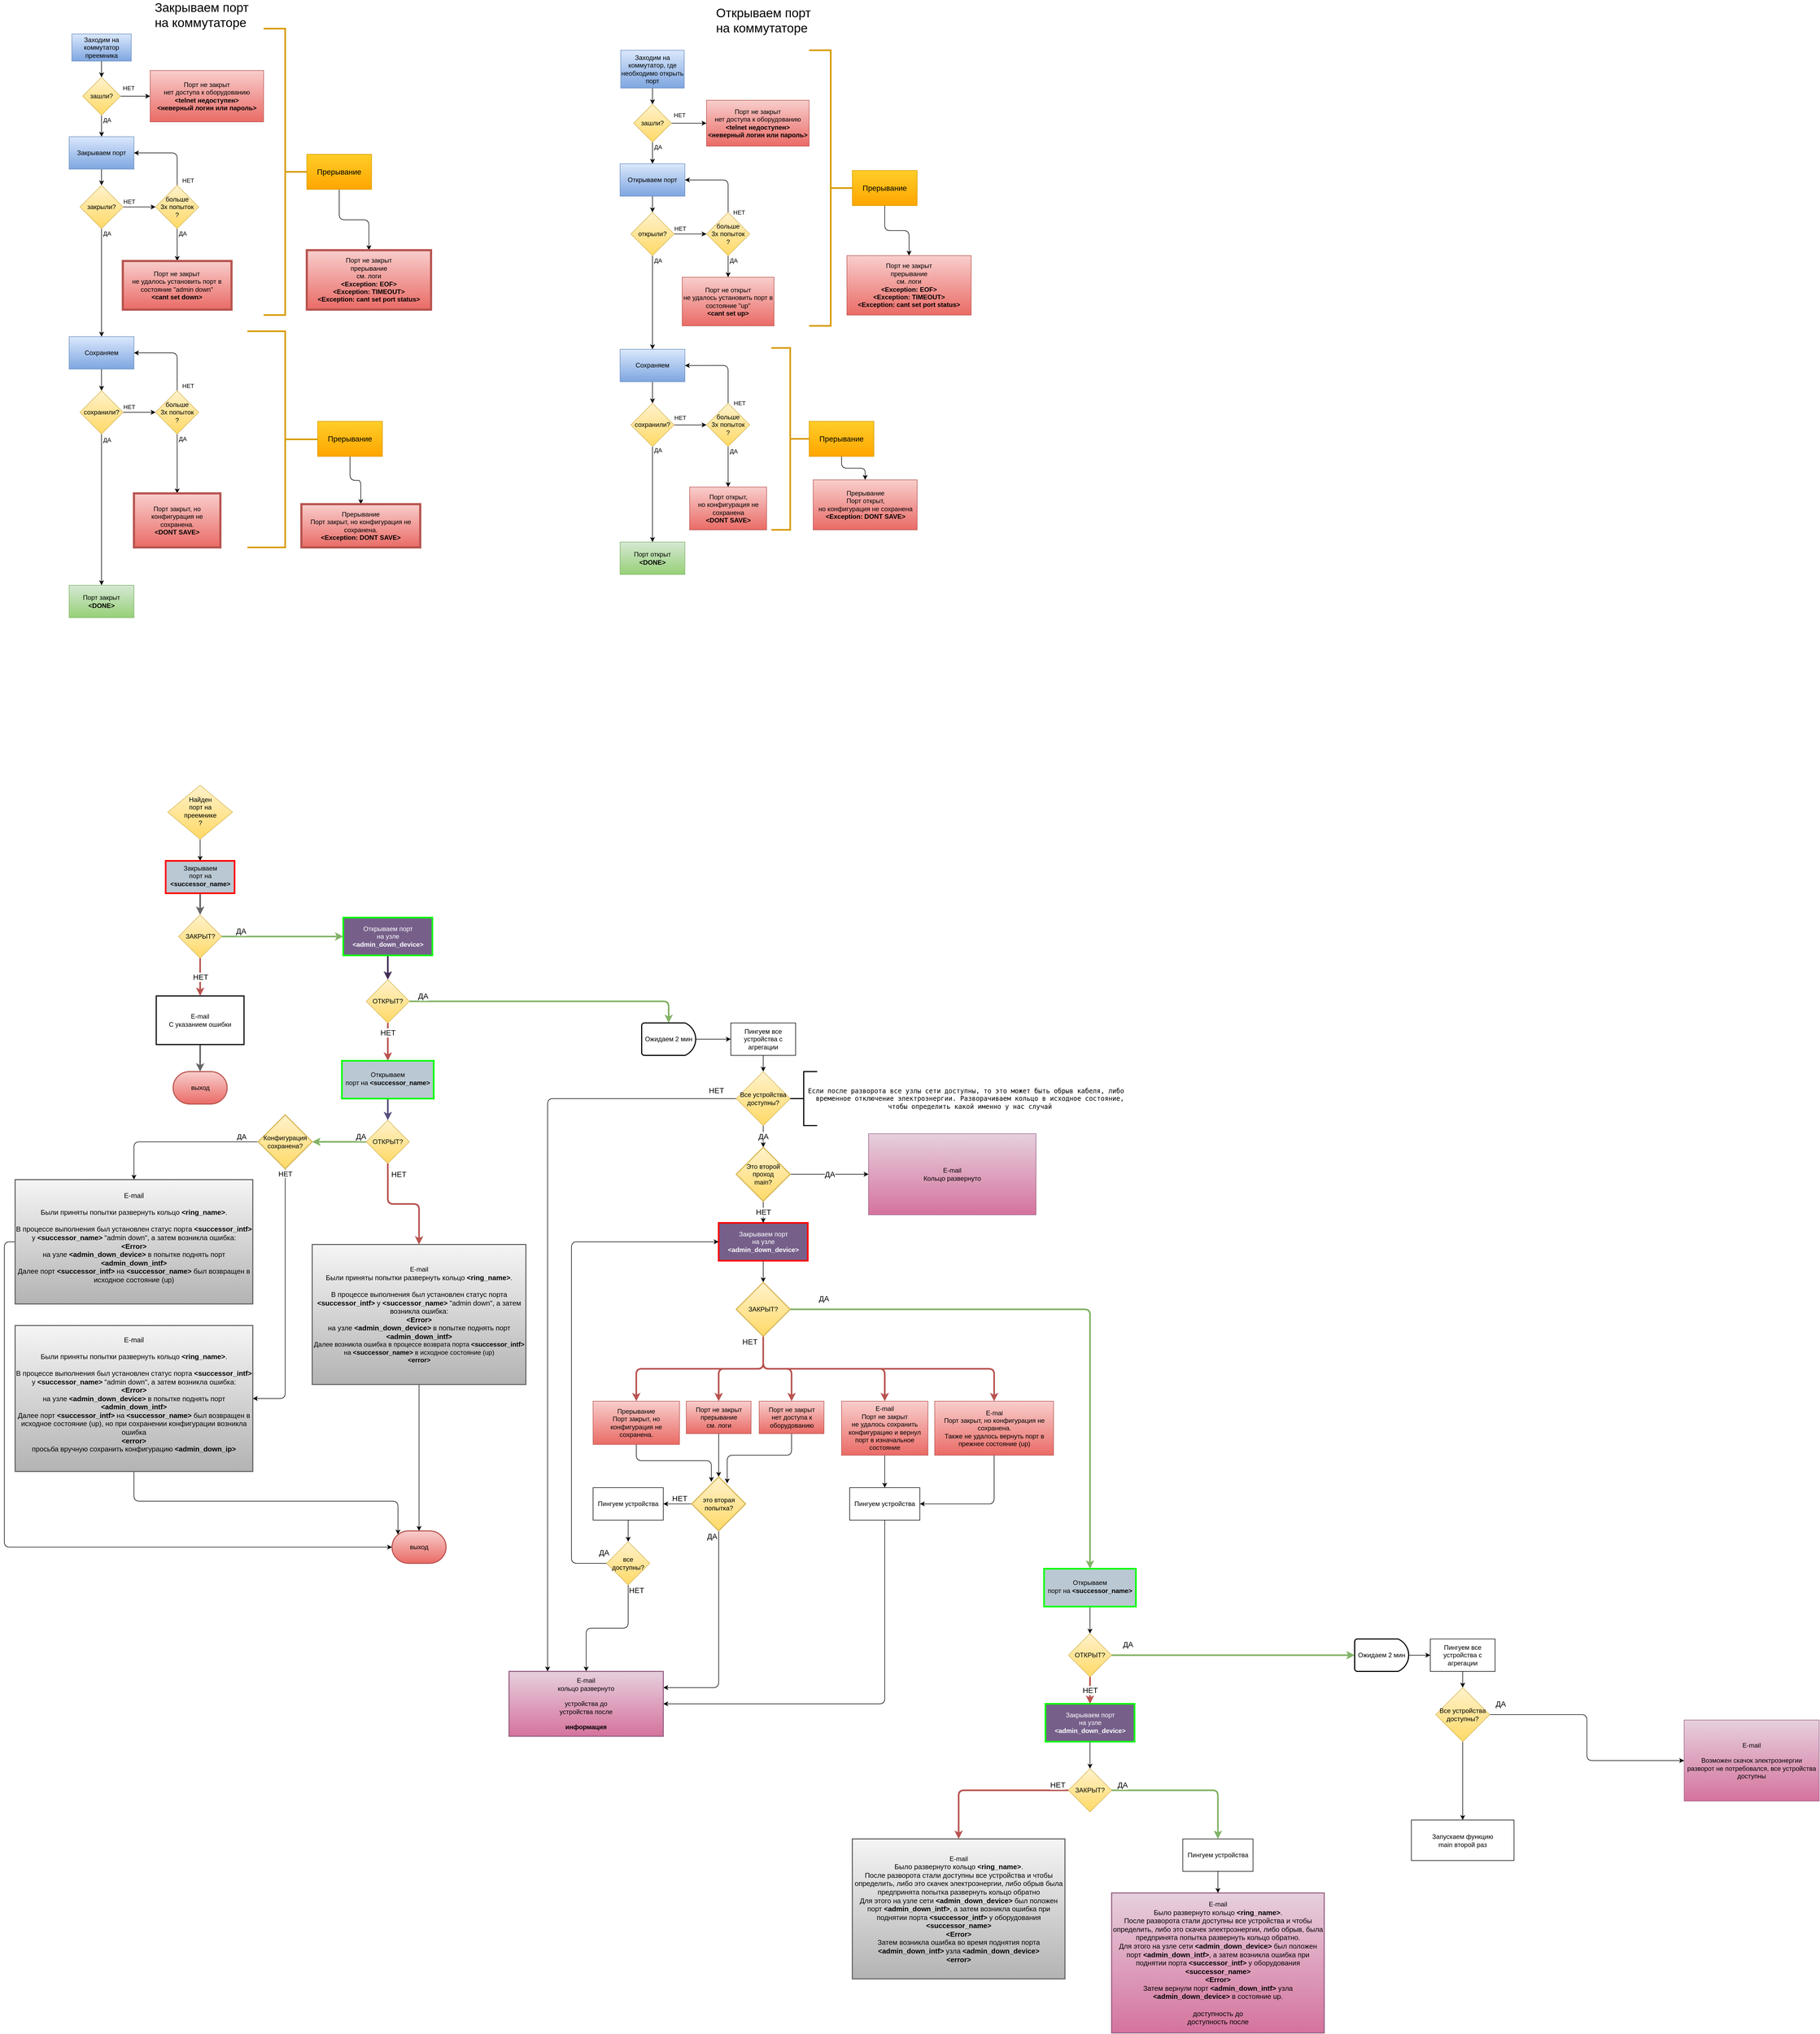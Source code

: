 <mxfile version="13.7.5" type="github">
  <diagram id="C5RBs43oDa-KdzZeNtuy" name="Page-1">
    <mxGraphModel dx="1956" dy="1106" grid="1" gridSize="10" guides="1" tooltips="1" connect="1" arrows="1" fold="1" page="1" pageScale="1" pageWidth="4400" pageHeight="4681" math="0" shadow="0">
      <root>
        <mxCell id="WIyWlLk6GJQsqaUBKTNV-0" />
        <mxCell id="WIyWlLk6GJQsqaUBKTNV-1" parent="WIyWlLk6GJQsqaUBKTNV-0" />
        <mxCell id="69zd2P_aMQ5EqwOzP3Yx-98" value="" style="edgeStyle=orthogonalEdgeStyle;orthogonalLoop=1;jettySize=auto;html=1;" parent="WIyWlLk6GJQsqaUBKTNV-1" source="WIyWlLk6GJQsqaUBKTNV-6" target="69zd2P_aMQ5EqwOzP3Yx-97" edge="1">
          <mxGeometry relative="1" as="geometry" />
        </mxCell>
        <mxCell id="WIyWlLk6GJQsqaUBKTNV-6" value="&lt;div&gt;Найден&lt;/div&gt;&lt;div&gt;порт на&lt;/div&gt;&lt;div&gt;преемнике&lt;br&gt;&lt;/div&gt;?" style="rhombus;whiteSpace=wrap;html=1;shadow=0;fontFamily=Helvetica;fontSize=12;align=center;strokeWidth=1;spacing=6;spacingTop=-4;fillColor=#fff2cc;strokeColor=#d6b656;gradientColor=#ffd966;" parent="WIyWlLk6GJQsqaUBKTNV-1" vertex="1">
          <mxGeometry x="342.5" y="1560" width="120" height="100" as="geometry" />
        </mxCell>
        <mxCell id="69zd2P_aMQ5EqwOzP3Yx-4" value="ДА" style="edgeStyle=orthogonalEdgeStyle;orthogonalLoop=1;jettySize=auto;html=1;" parent="WIyWlLk6GJQsqaUBKTNV-1" source="69zd2P_aMQ5EqwOzP3Yx-0" target="69zd2P_aMQ5EqwOzP3Yx-3" edge="1">
          <mxGeometry x="-0.5" y="10" relative="1" as="geometry">
            <mxPoint y="-1" as="offset" />
          </mxGeometry>
        </mxCell>
        <mxCell id="69zd2P_aMQ5EqwOzP3Yx-14" value="НЕТ" style="edgeStyle=orthogonalEdgeStyle;orthogonalLoop=1;jettySize=auto;html=1;entryX=0;entryY=0.5;entryDx=0;entryDy=0;" parent="WIyWlLk6GJQsqaUBKTNV-1" source="69zd2P_aMQ5EqwOzP3Yx-0" target="69zd2P_aMQ5EqwOzP3Yx-13" edge="1">
          <mxGeometry x="-0.455" y="15" relative="1" as="geometry">
            <mxPoint as="offset" />
          </mxGeometry>
        </mxCell>
        <mxCell id="69zd2P_aMQ5EqwOzP3Yx-0" value="зашли?" style="rhombus;whiteSpace=wrap;html=1;fillColor=#fff2cc;strokeColor=#d6b656;gradientColor=#ffd966;" parent="WIyWlLk6GJQsqaUBKTNV-1" vertex="1">
          <mxGeometry x="185" y="250" width="70" height="70" as="geometry" />
        </mxCell>
        <mxCell id="69zd2P_aMQ5EqwOzP3Yx-2" value="" style="edgeStyle=orthogonalEdgeStyle;orthogonalLoop=1;jettySize=auto;html=1;" parent="WIyWlLk6GJQsqaUBKTNV-1" source="69zd2P_aMQ5EqwOzP3Yx-1" target="69zd2P_aMQ5EqwOzP3Yx-0" edge="1">
          <mxGeometry relative="1" as="geometry" />
        </mxCell>
        <mxCell id="69zd2P_aMQ5EqwOzP3Yx-1" value="&lt;div&gt;Заходим на коммутатор&lt;/div&gt;&lt;div&gt;преемника&lt;br&gt;&lt;/div&gt;" style="whiteSpace=wrap;html=1;gradientColor=#7ea6e0;fillColor=#dae8fc;strokeColor=#6c8ebf;" parent="WIyWlLk6GJQsqaUBKTNV-1" vertex="1">
          <mxGeometry x="165" y="170" width="110" height="50" as="geometry" />
        </mxCell>
        <mxCell id="69zd2P_aMQ5EqwOzP3Yx-6" value="" style="edgeStyle=orthogonalEdgeStyle;orthogonalLoop=1;jettySize=auto;html=1;" parent="WIyWlLk6GJQsqaUBKTNV-1" source="69zd2P_aMQ5EqwOzP3Yx-3" target="69zd2P_aMQ5EqwOzP3Yx-5" edge="1">
          <mxGeometry relative="1" as="geometry" />
        </mxCell>
        <mxCell id="69zd2P_aMQ5EqwOzP3Yx-3" value="Закрываем порт" style="whiteSpace=wrap;html=1;gradientColor=#7ea6e0;fillColor=#dae8fc;strokeColor=#6c8ebf;" parent="WIyWlLk6GJQsqaUBKTNV-1" vertex="1">
          <mxGeometry x="160" y="360" width="120" height="60" as="geometry" />
        </mxCell>
        <mxCell id="69zd2P_aMQ5EqwOzP3Yx-9" value="НЕТ" style="edgeStyle=orthogonalEdgeStyle;orthogonalLoop=1;jettySize=auto;html=1;" parent="WIyWlLk6GJQsqaUBKTNV-1" source="69zd2P_aMQ5EqwOzP3Yx-5" target="69zd2P_aMQ5EqwOzP3Yx-8" edge="1">
          <mxGeometry x="-0.667" y="10" relative="1" as="geometry">
            <mxPoint x="1" as="offset" />
          </mxGeometry>
        </mxCell>
        <mxCell id="69zd2P_aMQ5EqwOzP3Yx-16" value="ДА" style="edgeStyle=orthogonalEdgeStyle;orthogonalLoop=1;jettySize=auto;html=1;" parent="WIyWlLk6GJQsqaUBKTNV-1" source="69zd2P_aMQ5EqwOzP3Yx-5" target="69zd2P_aMQ5EqwOzP3Yx-15" edge="1">
          <mxGeometry x="-0.9" y="10" relative="1" as="geometry">
            <mxPoint y="-1" as="offset" />
          </mxGeometry>
        </mxCell>
        <mxCell id="69zd2P_aMQ5EqwOzP3Yx-5" value="закрыли?" style="rhombus;whiteSpace=wrap;html=1;gradientColor=#ffd966;fillColor=#fff2cc;strokeColor=#d6b656;" parent="WIyWlLk6GJQsqaUBKTNV-1" vertex="1">
          <mxGeometry x="180" y="450" width="80" height="80" as="geometry" />
        </mxCell>
        <mxCell id="69zd2P_aMQ5EqwOzP3Yx-10" value="НЕТ" style="edgeStyle=orthogonalEdgeStyle;orthogonalLoop=1;jettySize=auto;html=1;entryX=1;entryY=0.5;entryDx=0;entryDy=0;exitX=0.5;exitY=0;exitDx=0;exitDy=0;" parent="WIyWlLk6GJQsqaUBKTNV-1" source="69zd2P_aMQ5EqwOzP3Yx-8" target="69zd2P_aMQ5EqwOzP3Yx-3" edge="1">
          <mxGeometry x="-0.857" y="-20" relative="1" as="geometry">
            <Array as="points">
              <mxPoint x="360" y="390" />
            </Array>
            <mxPoint y="1" as="offset" />
          </mxGeometry>
        </mxCell>
        <mxCell id="69zd2P_aMQ5EqwOzP3Yx-114" value="ДА" style="edgeStyle=orthogonalEdgeStyle;orthogonalLoop=1;jettySize=auto;html=1;strokeWidth=1;" parent="WIyWlLk6GJQsqaUBKTNV-1" source="69zd2P_aMQ5EqwOzP3Yx-8" target="69zd2P_aMQ5EqwOzP3Yx-113" edge="1">
          <mxGeometry x="-0.665" y="10" relative="1" as="geometry">
            <mxPoint y="-1" as="offset" />
          </mxGeometry>
        </mxCell>
        <mxCell id="69zd2P_aMQ5EqwOzP3Yx-8" value="&lt;div&gt;больше&lt;/div&gt;&lt;div&gt;3х попыток&lt;br&gt;&lt;/div&gt;?" style="rhombus;whiteSpace=wrap;html=1;gradientColor=#ffd966;fillColor=#fff2cc;strokeColor=#d6b656;" parent="WIyWlLk6GJQsqaUBKTNV-1" vertex="1">
          <mxGeometry x="320" y="450" width="80" height="80" as="geometry" />
        </mxCell>
        <mxCell id="69zd2P_aMQ5EqwOzP3Yx-13" value="&lt;div&gt;Порт не закрыт&lt;/div&gt;&lt;div&gt;нет доступа к оборудованию&lt;/div&gt;&lt;div&gt;&lt;b&gt;&amp;lt;telnet недоступен&amp;gt;&lt;/b&gt;&lt;br&gt; &lt;/div&gt;&lt;div&gt;&lt;b&gt;&amp;lt;неверный логин или пароль&amp;gt;&lt;/b&gt;&lt;/div&gt;" style="whiteSpace=wrap;html=1;gradientColor=#ea6b66;fillColor=#f8cecc;strokeColor=#b85450;arcSize=0;" parent="WIyWlLk6GJQsqaUBKTNV-1" vertex="1">
          <mxGeometry x="310" y="237.5" width="210" height="95" as="geometry" />
        </mxCell>
        <mxCell id="69zd2P_aMQ5EqwOzP3Yx-18" value="" style="edgeStyle=orthogonalEdgeStyle;orthogonalLoop=1;jettySize=auto;html=1;" parent="WIyWlLk6GJQsqaUBKTNV-1" source="69zd2P_aMQ5EqwOzP3Yx-15" target="69zd2P_aMQ5EqwOzP3Yx-17" edge="1">
          <mxGeometry relative="1" as="geometry" />
        </mxCell>
        <mxCell id="69zd2P_aMQ5EqwOzP3Yx-15" value="Сохраняем" style="whiteSpace=wrap;html=1;gradientColor=#7ea6e0;fillColor=#dae8fc;strokeColor=#6c8ebf;" parent="WIyWlLk6GJQsqaUBKTNV-1" vertex="1">
          <mxGeometry x="160" y="730" width="120" height="60" as="geometry" />
        </mxCell>
        <mxCell id="69zd2P_aMQ5EqwOzP3Yx-20" value="НЕТ" style="edgeStyle=orthogonalEdgeStyle;orthogonalLoop=1;jettySize=auto;html=1;" parent="WIyWlLk6GJQsqaUBKTNV-1" source="69zd2P_aMQ5EqwOzP3Yx-17" target="69zd2P_aMQ5EqwOzP3Yx-19" edge="1">
          <mxGeometry x="-0.667" y="10" relative="1" as="geometry">
            <mxPoint x="1" as="offset" />
          </mxGeometry>
        </mxCell>
        <mxCell id="69zd2P_aMQ5EqwOzP3Yx-33" value="ДА" style="edgeStyle=orthogonalEdgeStyle;orthogonalLoop=1;jettySize=auto;html=1;" parent="WIyWlLk6GJQsqaUBKTNV-1" source="69zd2P_aMQ5EqwOzP3Yx-17" target="69zd2P_aMQ5EqwOzP3Yx-32" edge="1">
          <mxGeometry x="-0.929" y="10" relative="1" as="geometry">
            <mxPoint y="1" as="offset" />
          </mxGeometry>
        </mxCell>
        <mxCell id="69zd2P_aMQ5EqwOzP3Yx-17" value="сохранили?" style="rhombus;whiteSpace=wrap;html=1;gradientColor=#ffd966;fillColor=#fff2cc;strokeColor=#d6b656;" parent="WIyWlLk6GJQsqaUBKTNV-1" vertex="1">
          <mxGeometry x="180" y="830" width="80" height="80" as="geometry" />
        </mxCell>
        <mxCell id="69zd2P_aMQ5EqwOzP3Yx-21" value="НЕТ" style="edgeStyle=orthogonalEdgeStyle;orthogonalLoop=1;jettySize=auto;html=1;entryX=1;entryY=0.5;entryDx=0;entryDy=0;" parent="WIyWlLk6GJQsqaUBKTNV-1" source="69zd2P_aMQ5EqwOzP3Yx-19" target="69zd2P_aMQ5EqwOzP3Yx-15" edge="1">
          <mxGeometry x="-0.866" y="-20" relative="1" as="geometry">
            <Array as="points">
              <mxPoint x="360" y="760" />
            </Array>
            <mxPoint y="1" as="offset" />
          </mxGeometry>
        </mxCell>
        <mxCell id="69zd2P_aMQ5EqwOzP3Yx-28" value="ДА" style="edgeStyle=orthogonalEdgeStyle;orthogonalLoop=1;jettySize=auto;html=1;entryX=0.5;entryY=0;entryDx=0;entryDy=0;" parent="WIyWlLk6GJQsqaUBKTNV-1" source="69zd2P_aMQ5EqwOzP3Yx-19" target="69zd2P_aMQ5EqwOzP3Yx-71" edge="1">
          <mxGeometry x="-0.819" y="10" relative="1" as="geometry">
            <mxPoint x="360" y="960.0" as="targetPoint" />
            <mxPoint y="-1" as="offset" />
          </mxGeometry>
        </mxCell>
        <mxCell id="69zd2P_aMQ5EqwOzP3Yx-19" value="&lt;div&gt;больше&lt;/div&gt;&lt;div&gt;3х попыток&lt;br&gt;&lt;/div&gt;?" style="rhombus;whiteSpace=wrap;html=1;gradientColor=#ffd966;fillColor=#fff2cc;strokeColor=#d6b656;" parent="WIyWlLk6GJQsqaUBKTNV-1" vertex="1">
          <mxGeometry x="320" y="830" width="80" height="80" as="geometry" />
        </mxCell>
        <mxCell id="69zd2P_aMQ5EqwOzP3Yx-32" value="&lt;div&gt;Порт закрыт&lt;/div&gt;&lt;b&gt;&amp;lt;DONE&amp;gt;&lt;/b&gt;" style="whiteSpace=wrap;html=1;gradientColor=#97d077;fillColor=#d5e8d4;strokeColor=#82b366;arcSize=0;" parent="WIyWlLk6GJQsqaUBKTNV-1" vertex="1">
          <mxGeometry x="160" y="1190" width="120" height="60" as="geometry" />
        </mxCell>
        <mxCell id="69zd2P_aMQ5EqwOzP3Yx-38" value="ДА" style="edgeStyle=orthogonalEdgeStyle;orthogonalLoop=1;jettySize=auto;html=1;" parent="WIyWlLk6GJQsqaUBKTNV-1" source="69zd2P_aMQ5EqwOzP3Yx-40" target="69zd2P_aMQ5EqwOzP3Yx-44" edge="1">
          <mxGeometry x="-0.5" y="10" relative="1" as="geometry">
            <mxPoint y="-1" as="offset" />
          </mxGeometry>
        </mxCell>
        <mxCell id="69zd2P_aMQ5EqwOzP3Yx-39" value="НЕТ" style="edgeStyle=orthogonalEdgeStyle;orthogonalLoop=1;jettySize=auto;html=1;entryX=0;entryY=0.5;entryDx=0;entryDy=0;" parent="WIyWlLk6GJQsqaUBKTNV-1" source="69zd2P_aMQ5EqwOzP3Yx-40" target="69zd2P_aMQ5EqwOzP3Yx-118" edge="1">
          <mxGeometry x="-0.538" y="15" relative="1" as="geometry">
            <mxPoint x="1520" y="640" as="targetPoint" />
            <mxPoint as="offset" />
          </mxGeometry>
        </mxCell>
        <mxCell id="69zd2P_aMQ5EqwOzP3Yx-40" value="зашли?" style="rhombus;whiteSpace=wrap;html=1;fillColor=#fff2cc;strokeColor=#d6b656;gradientColor=#ffd966;" parent="WIyWlLk6GJQsqaUBKTNV-1" vertex="1">
          <mxGeometry x="1205" y="300" width="70" height="70" as="geometry" />
        </mxCell>
        <mxCell id="69zd2P_aMQ5EqwOzP3Yx-41" value="" style="edgeStyle=orthogonalEdgeStyle;orthogonalLoop=1;jettySize=auto;html=1;" parent="WIyWlLk6GJQsqaUBKTNV-1" source="69zd2P_aMQ5EqwOzP3Yx-42" target="69zd2P_aMQ5EqwOzP3Yx-40" edge="1">
          <mxGeometry relative="1" as="geometry" />
        </mxCell>
        <mxCell id="69zd2P_aMQ5EqwOzP3Yx-42" value="&lt;div&gt;Заходим на коммутатор, где необходимо открыть порт&lt;br&gt;&lt;/div&gt;" style="whiteSpace=wrap;html=1;gradientColor=#7ea6e0;fillColor=#dae8fc;strokeColor=#6c8ebf;" parent="WIyWlLk6GJQsqaUBKTNV-1" vertex="1">
          <mxGeometry x="1181.25" y="200" width="117.5" height="70" as="geometry" />
        </mxCell>
        <mxCell id="69zd2P_aMQ5EqwOzP3Yx-43" value="" style="edgeStyle=orthogonalEdgeStyle;orthogonalLoop=1;jettySize=auto;html=1;" parent="WIyWlLk6GJQsqaUBKTNV-1" source="69zd2P_aMQ5EqwOzP3Yx-44" target="69zd2P_aMQ5EqwOzP3Yx-47" edge="1">
          <mxGeometry relative="1" as="geometry" />
        </mxCell>
        <mxCell id="69zd2P_aMQ5EqwOzP3Yx-44" value="Открываем порт" style="whiteSpace=wrap;html=1;gradientColor=#7ea6e0;fillColor=#dae8fc;strokeColor=#6c8ebf;" parent="WIyWlLk6GJQsqaUBKTNV-1" vertex="1">
          <mxGeometry x="1180" y="410" width="120" height="60" as="geometry" />
        </mxCell>
        <mxCell id="69zd2P_aMQ5EqwOzP3Yx-45" value="НЕТ" style="edgeStyle=orthogonalEdgeStyle;orthogonalLoop=1;jettySize=auto;html=1;" parent="WIyWlLk6GJQsqaUBKTNV-1" source="69zd2P_aMQ5EqwOzP3Yx-47" target="69zd2P_aMQ5EqwOzP3Yx-50" edge="1">
          <mxGeometry x="-0.667" y="10" relative="1" as="geometry">
            <mxPoint x="1" as="offset" />
          </mxGeometry>
        </mxCell>
        <mxCell id="69zd2P_aMQ5EqwOzP3Yx-46" value="ДА" style="edgeStyle=orthogonalEdgeStyle;orthogonalLoop=1;jettySize=auto;html=1;" parent="WIyWlLk6GJQsqaUBKTNV-1" source="69zd2P_aMQ5EqwOzP3Yx-47" target="69zd2P_aMQ5EqwOzP3Yx-53" edge="1">
          <mxGeometry x="-0.885" y="10" relative="1" as="geometry">
            <mxPoint y="-1" as="offset" />
          </mxGeometry>
        </mxCell>
        <mxCell id="69zd2P_aMQ5EqwOzP3Yx-47" value="открыли?" style="rhombus;whiteSpace=wrap;html=1;gradientColor=#ffd966;fillColor=#fff2cc;strokeColor=#d6b656;" parent="WIyWlLk6GJQsqaUBKTNV-1" vertex="1">
          <mxGeometry x="1200" y="500" width="80" height="80" as="geometry" />
        </mxCell>
        <mxCell id="69zd2P_aMQ5EqwOzP3Yx-48" value="НЕТ" style="edgeStyle=orthogonalEdgeStyle;orthogonalLoop=1;jettySize=auto;html=1;entryX=1;entryY=0.5;entryDx=0;entryDy=0;exitX=0.5;exitY=0;exitDx=0;exitDy=0;" parent="WIyWlLk6GJQsqaUBKTNV-1" source="69zd2P_aMQ5EqwOzP3Yx-50" target="69zd2P_aMQ5EqwOzP3Yx-44" edge="1">
          <mxGeometry x="-0.143" y="63" relative="1" as="geometry">
            <Array as="points">
              <mxPoint x="1380" y="440" />
            </Array>
            <mxPoint x="20" y="-3" as="offset" />
          </mxGeometry>
        </mxCell>
        <mxCell id="69zd2P_aMQ5EqwOzP3Yx-123" value="ДА" style="edgeStyle=orthogonalEdgeStyle;orthogonalLoop=1;jettySize=auto;html=1;strokeWidth=1;" parent="WIyWlLk6GJQsqaUBKTNV-1" source="69zd2P_aMQ5EqwOzP3Yx-50" target="69zd2P_aMQ5EqwOzP3Yx-122" edge="1">
          <mxGeometry x="-0.5" y="10" relative="1" as="geometry">
            <mxPoint y="-1" as="offset" />
          </mxGeometry>
        </mxCell>
        <mxCell id="69zd2P_aMQ5EqwOzP3Yx-50" value="&lt;div&gt;больше&lt;/div&gt;&lt;div&gt;3х попыток&lt;br&gt;&lt;/div&gt;?" style="rhombus;whiteSpace=wrap;html=1;gradientColor=#ffd966;fillColor=#fff2cc;strokeColor=#d6b656;" parent="WIyWlLk6GJQsqaUBKTNV-1" vertex="1">
          <mxGeometry x="1340" y="500" width="80" height="80" as="geometry" />
        </mxCell>
        <mxCell id="69zd2P_aMQ5EqwOzP3Yx-52" value="" style="edgeStyle=orthogonalEdgeStyle;orthogonalLoop=1;jettySize=auto;html=1;" parent="WIyWlLk6GJQsqaUBKTNV-1" source="69zd2P_aMQ5EqwOzP3Yx-53" target="69zd2P_aMQ5EqwOzP3Yx-55" edge="1">
          <mxGeometry relative="1" as="geometry" />
        </mxCell>
        <mxCell id="69zd2P_aMQ5EqwOzP3Yx-53" value="Сохраняем" style="whiteSpace=wrap;html=1;gradientColor=#7ea6e0;fillColor=#dae8fc;strokeColor=#6c8ebf;" parent="WIyWlLk6GJQsqaUBKTNV-1" vertex="1">
          <mxGeometry x="1180" y="753.34" width="120" height="60" as="geometry" />
        </mxCell>
        <mxCell id="69zd2P_aMQ5EqwOzP3Yx-54" value="НЕТ" style="edgeStyle=orthogonalEdgeStyle;orthogonalLoop=1;jettySize=auto;html=1;" parent="WIyWlLk6GJQsqaUBKTNV-1" source="69zd2P_aMQ5EqwOzP3Yx-55" target="69zd2P_aMQ5EqwOzP3Yx-58" edge="1">
          <mxGeometry x="-0.667" y="13" relative="1" as="geometry">
            <mxPoint x="1" as="offset" />
          </mxGeometry>
        </mxCell>
        <mxCell id="69zd2P_aMQ5EqwOzP3Yx-74" value="ДА" style="edgeStyle=orthogonalEdgeStyle;orthogonalLoop=1;jettySize=auto;html=1;" parent="WIyWlLk6GJQsqaUBKTNV-1" source="69zd2P_aMQ5EqwOzP3Yx-55" target="69zd2P_aMQ5EqwOzP3Yx-73" edge="1">
          <mxGeometry x="-0.925" y="10" relative="1" as="geometry">
            <mxPoint as="offset" />
          </mxGeometry>
        </mxCell>
        <mxCell id="69zd2P_aMQ5EqwOzP3Yx-55" value="сохранили?" style="rhombus;whiteSpace=wrap;html=1;gradientColor=#ffd966;fillColor=#fff2cc;strokeColor=#d6b656;" parent="WIyWlLk6GJQsqaUBKTNV-1" vertex="1">
          <mxGeometry x="1200" y="853.34" width="80" height="80" as="geometry" />
        </mxCell>
        <mxCell id="69zd2P_aMQ5EqwOzP3Yx-56" value="НЕТ" style="edgeStyle=orthogonalEdgeStyle;orthogonalLoop=1;jettySize=auto;html=1;entryX=1;entryY=0.5;entryDx=0;entryDy=0;" parent="WIyWlLk6GJQsqaUBKTNV-1" source="69zd2P_aMQ5EqwOzP3Yx-58" target="69zd2P_aMQ5EqwOzP3Yx-53" edge="1">
          <mxGeometry x="-0.066" y="73" relative="1" as="geometry">
            <Array as="points">
              <mxPoint x="1380" y="783.34" />
            </Array>
            <mxPoint x="21" y="-3" as="offset" />
          </mxGeometry>
        </mxCell>
        <mxCell id="69zd2P_aMQ5EqwOzP3Yx-57" value="ДА" style="edgeStyle=orthogonalEdgeStyle;orthogonalLoop=1;jettySize=auto;html=1;entryX=0.5;entryY=0;entryDx=0;entryDy=0;" parent="WIyWlLk6GJQsqaUBKTNV-1" source="69zd2P_aMQ5EqwOzP3Yx-58" target="69zd2P_aMQ5EqwOzP3Yx-66" edge="1">
          <mxGeometry x="-0.778" y="10" relative="1" as="geometry">
            <mxPoint x="1380" y="983.34" as="targetPoint" />
            <mxPoint as="offset" />
          </mxGeometry>
        </mxCell>
        <mxCell id="69zd2P_aMQ5EqwOzP3Yx-58" value="&lt;div&gt;больше&lt;/div&gt;&lt;div&gt;3х попыток&lt;br&gt;&lt;/div&gt;?" style="rhombus;whiteSpace=wrap;html=1;gradientColor=#ffd966;fillColor=#fff2cc;strokeColor=#d6b656;" parent="WIyWlLk6GJQsqaUBKTNV-1" vertex="1">
          <mxGeometry x="1340" y="853.34" width="80" height="80" as="geometry" />
        </mxCell>
        <mxCell id="69zd2P_aMQ5EqwOzP3Yx-66" value="&lt;div&gt;Порт открыт,&lt;/div&gt;&lt;div&gt;но конфигурация не сохранена&lt;br&gt;&lt;/div&gt;&lt;div&gt;&lt;b&gt;&amp;lt;DONT SAVE&amp;gt;&lt;/b&gt;&lt;br&gt;&lt;/div&gt;" style="whiteSpace=wrap;html=1;gradientColor=#ea6b66;fillColor=#f8cecc;strokeColor=#b85450;arcSize=0;" parent="WIyWlLk6GJQsqaUBKTNV-1" vertex="1">
          <mxGeometry x="1308.75" y="1008.33" width="142.5" height="79.17" as="geometry" />
        </mxCell>
        <mxCell id="69zd2P_aMQ5EqwOzP3Yx-69" value="&lt;div style=&quot;font-size: 23px&quot; align=&quot;justify&quot;&gt;Открываем порт&lt;/div&gt;&lt;div style=&quot;font-size: 23px&quot; align=&quot;justify&quot;&gt;на коммутаторе&lt;/div&gt;" style="text;html=1;align=center;verticalAlign=middle;resizable=0;points=[];autosize=1;" parent="WIyWlLk6GJQsqaUBKTNV-1" vertex="1">
          <mxGeometry x="1350" y="130" width="190" height="30" as="geometry" />
        </mxCell>
        <mxCell id="69zd2P_aMQ5EqwOzP3Yx-70" value="&lt;div style=&quot;font-size: 23px&quot; align=&quot;justify&quot;&gt;Закрываем порт&lt;/div&gt;&lt;div style=&quot;font-size: 23px&quot; align=&quot;justify&quot;&gt;на коммутаторе&lt;/div&gt;" style="text;html=1;align=center;verticalAlign=middle;resizable=0;points=[];autosize=1;" parent="WIyWlLk6GJQsqaUBKTNV-1" vertex="1">
          <mxGeometry x="310" y="120" width="190" height="30" as="geometry" />
        </mxCell>
        <mxCell id="69zd2P_aMQ5EqwOzP3Yx-71" value="&lt;div align=&quot;center&quot;&gt;Порт закрыт, но конфигурация не сохранена.&lt;/div&gt;&lt;div&gt;&lt;b&gt;&amp;lt;DONT SAVE&amp;gt;&lt;/b&gt;&lt;br&gt;&lt;/div&gt;" style="whiteSpace=wrap;html=1;gradientColor=#ea6b66;fillColor=#f8cecc;strokeColor=#b85450;strokeWidth=4;" parent="WIyWlLk6GJQsqaUBKTNV-1" vertex="1">
          <mxGeometry x="280" y="1020" width="160" height="100" as="geometry" />
        </mxCell>
        <mxCell id="69zd2P_aMQ5EqwOzP3Yx-73" value="&lt;div&gt;Порт открыт&lt;/div&gt;&lt;b&gt;&amp;lt;DONE&amp;gt;&lt;/b&gt;" style="whiteSpace=wrap;html=1;gradientColor=#97d077;fillColor=#d5e8d4;strokeColor=#82b366;" parent="WIyWlLk6GJQsqaUBKTNV-1" vertex="1">
          <mxGeometry x="1180" y="1110" width="120" height="60" as="geometry" />
        </mxCell>
        <mxCell id="69zd2P_aMQ5EqwOzP3Yx-76" value="" style="strokeWidth=3;html=1;shape=mxgraph.flowchart.annotation_2;align=left;labelPosition=right;pointerEvents=1;rotation=-180;gradientColor=#ffa500;fillColor=#ffcd28;strokeColor=#d79b00;" parent="WIyWlLk6GJQsqaUBKTNV-1" vertex="1">
          <mxGeometry x="1530" y="200" width="80" height="510" as="geometry" />
        </mxCell>
        <mxCell id="69zd2P_aMQ5EqwOzP3Yx-121" style="edgeStyle=orthogonalEdgeStyle;orthogonalLoop=1;jettySize=auto;html=1;strokeWidth=1;" parent="WIyWlLk6GJQsqaUBKTNV-1" source="69zd2P_aMQ5EqwOzP3Yx-80" target="69zd2P_aMQ5EqwOzP3Yx-120" edge="1">
          <mxGeometry relative="1" as="geometry" />
        </mxCell>
        <mxCell id="69zd2P_aMQ5EqwOzP3Yx-80" value="&lt;font style=&quot;font-size: 14px&quot;&gt;Прерывание&lt;/font&gt;" style="text;html=1;align=center;verticalAlign=middle;whiteSpace=wrap;fillColor=#ffcd28;strokeColor=#d79b00;gradientColor=#ffa500;" parent="WIyWlLk6GJQsqaUBKTNV-1" vertex="1">
          <mxGeometry x="1610" y="422.5" width="120" height="65" as="geometry" />
        </mxCell>
        <mxCell id="69zd2P_aMQ5EqwOzP3Yx-84" value="" style="strokeWidth=3;html=1;shape=mxgraph.flowchart.annotation_2;align=left;labelPosition=right;pointerEvents=1;gradientColor=#ffa500;rotation=-180;fillColor=#ffcd28;strokeColor=#d79b00;" parent="WIyWlLk6GJQsqaUBKTNV-1" vertex="1">
          <mxGeometry x="1460" y="750.83" width="70" height="336.67" as="geometry" />
        </mxCell>
        <mxCell id="kbpXJfe3i8op-key7-XF-124" style="edgeStyle=orthogonalEdgeStyle;rounded=1;orthogonalLoop=1;jettySize=auto;html=1;exitX=0.5;exitY=1;exitDx=0;exitDy=0;strokeWidth=1;" edge="1" parent="WIyWlLk6GJQsqaUBKTNV-1" source="69zd2P_aMQ5EqwOzP3Yx-86" target="kbpXJfe3i8op-key7-XF-123">
          <mxGeometry relative="1" as="geometry" />
        </mxCell>
        <mxCell id="69zd2P_aMQ5EqwOzP3Yx-86" value="&lt;font style=&quot;font-size: 14px&quot;&gt;Прерывание&lt;/font&gt;" style="text;html=1;align=center;verticalAlign=middle;whiteSpace=wrap;fillColor=#ffcd28;strokeColor=#d79b00;gradientColor=#ffa500;" parent="WIyWlLk6GJQsqaUBKTNV-1" vertex="1">
          <mxGeometry x="1530" y="886.67" width="120" height="65" as="geometry" />
        </mxCell>
        <mxCell id="69zd2P_aMQ5EqwOzP3Yx-88" value="" style="strokeWidth=3;html=1;shape=mxgraph.flowchart.annotation_2;align=left;labelPosition=right;pointerEvents=1;rotation=-180;gradientColor=#ffa500;fillColor=#ffcd28;strokeColor=#d79b00;" parent="WIyWlLk6GJQsqaUBKTNV-1" vertex="1">
          <mxGeometry x="520" y="160" width="80" height="530" as="geometry" />
        </mxCell>
        <mxCell id="69zd2P_aMQ5EqwOzP3Yx-112" style="edgeStyle=orthogonalEdgeStyle;orthogonalLoop=1;jettySize=auto;html=1;entryX=0.5;entryY=0;entryDx=0;entryDy=0;strokeWidth=1;" parent="WIyWlLk6GJQsqaUBKTNV-1" source="69zd2P_aMQ5EqwOzP3Yx-90" target="69zd2P_aMQ5EqwOzP3Yx-111" edge="1">
          <mxGeometry relative="1" as="geometry" />
        </mxCell>
        <mxCell id="69zd2P_aMQ5EqwOzP3Yx-90" value="&lt;font style=&quot;font-size: 14px&quot;&gt;Прерывание&lt;/font&gt;" style="text;html=1;align=center;verticalAlign=middle;whiteSpace=wrap;fillColor=#ffcd28;strokeColor=#d79b00;gradientColor=#ffa500;" parent="WIyWlLk6GJQsqaUBKTNV-1" vertex="1">
          <mxGeometry x="600" y="392.5" width="120" height="65" as="geometry" />
        </mxCell>
        <mxCell id="69zd2P_aMQ5EqwOzP3Yx-92" value="" style="strokeWidth=3;html=1;shape=mxgraph.flowchart.annotation_2;align=left;labelPosition=right;pointerEvents=1;rotation=-180;gradientColor=#ffa500;fillColor=#ffcd28;strokeColor=#d79b00;" parent="WIyWlLk6GJQsqaUBKTNV-1" vertex="1">
          <mxGeometry x="490" y="720" width="140" height="400" as="geometry" />
        </mxCell>
        <mxCell id="69zd2P_aMQ5EqwOzP3Yx-117" style="edgeStyle=orthogonalEdgeStyle;orthogonalLoop=1;jettySize=auto;html=1;strokeWidth=1;" parent="WIyWlLk6GJQsqaUBKTNV-1" source="69zd2P_aMQ5EqwOzP3Yx-93" target="69zd2P_aMQ5EqwOzP3Yx-116" edge="1">
          <mxGeometry relative="1" as="geometry" />
        </mxCell>
        <mxCell id="69zd2P_aMQ5EqwOzP3Yx-93" value="&lt;font style=&quot;font-size: 14px&quot;&gt;Прерывание&lt;/font&gt;" style="text;html=1;align=center;verticalAlign=middle;whiteSpace=wrap;fillColor=#ffcd28;strokeColor=#d79b00;gradientColor=#ffa500;" parent="WIyWlLk6GJQsqaUBKTNV-1" vertex="1">
          <mxGeometry x="620" y="886.66" width="120" height="65" as="geometry" />
        </mxCell>
        <mxCell id="69zd2P_aMQ5EqwOzP3Yx-100" value="" style="edgeStyle=orthogonalEdgeStyle;orthogonalLoop=1;jettySize=auto;html=1;strokeWidth=3;gradientColor=#b3b3b3;fillColor=#f5f5f5;strokeColor=#666666;" parent="WIyWlLk6GJQsqaUBKTNV-1" source="69zd2P_aMQ5EqwOzP3Yx-97" target="69zd2P_aMQ5EqwOzP3Yx-99" edge="1">
          <mxGeometry relative="1" as="geometry" />
        </mxCell>
        <mxCell id="69zd2P_aMQ5EqwOzP3Yx-97" value="&lt;div&gt;Закрываем&lt;/div&gt;&lt;div&gt;порт на &lt;b&gt;&amp;lt;successor_name&amp;gt;&lt;/b&gt;&lt;/div&gt;" style="whiteSpace=wrap;html=1;shadow=0;strokeWidth=3;fillColor=#bac8d3;spacing=6;spacingTop=-4;strokeColor=#FF0000;" parent="WIyWlLk6GJQsqaUBKTNV-1" vertex="1">
          <mxGeometry x="338.75" y="1700" width="127.5" height="60" as="geometry" />
        </mxCell>
        <mxCell id="69zd2P_aMQ5EqwOzP3Yx-103" value="&lt;font style=&quot;font-size: 14px&quot;&gt;ДА&lt;/font&gt;" style="edgeStyle=orthogonalEdgeStyle;orthogonalLoop=1;jettySize=auto;html=1;gradientColor=#97d077;fillColor=#d5e8d4;strokeColor=#82b366;strokeWidth=3;" parent="WIyWlLk6GJQsqaUBKTNV-1" source="69zd2P_aMQ5EqwOzP3Yx-99" target="69zd2P_aMQ5EqwOzP3Yx-102" edge="1">
          <mxGeometry x="-0.697" y="10" relative="1" as="geometry">
            <mxPoint x="1" as="offset" />
          </mxGeometry>
        </mxCell>
        <mxCell id="Vo_WulkDOra8i03JCjhw-13" value="&lt;font style=&quot;font-size: 14px&quot;&gt;НЕТ&lt;/font&gt;" style="edgeStyle=orthogonalEdgeStyle;orthogonalLoop=1;jettySize=auto;html=1;strokeWidth=3;gradientColor=#ea6b66;fillColor=#f8cecc;strokeColor=#b85450;exitX=0.5;exitY=1;exitDx=0;exitDy=0;" parent="WIyWlLk6GJQsqaUBKTNV-1" source="69zd2P_aMQ5EqwOzP3Yx-99" target="Vo_WulkDOra8i03JCjhw-0" edge="1">
          <mxGeometry relative="1" as="geometry" />
        </mxCell>
        <mxCell id="69zd2P_aMQ5EqwOzP3Yx-99" value="ЗАКРЫТ?" style="rhombus;whiteSpace=wrap;html=1;strokeColor=#d6b656;gradientColor=#ffd966;fillColor=#fff2cc;" parent="WIyWlLk6GJQsqaUBKTNV-1" vertex="1">
          <mxGeometry x="362.5" y="1800" width="80" height="80" as="geometry" />
        </mxCell>
        <mxCell id="69zd2P_aMQ5EqwOzP3Yx-105" value="" style="edgeStyle=orthogonalEdgeStyle;orthogonalLoop=1;jettySize=auto;html=1;strokeWidth=3;fillColor=#76608a;strokeColor=#432D57;" parent="WIyWlLk6GJQsqaUBKTNV-1" source="69zd2P_aMQ5EqwOzP3Yx-102" target="69zd2P_aMQ5EqwOzP3Yx-104" edge="1">
          <mxGeometry relative="1" as="geometry" />
        </mxCell>
        <mxCell id="69zd2P_aMQ5EqwOzP3Yx-102" value="&lt;div&gt;Открываем порт&lt;/div&gt;&lt;div&gt;на узле &lt;b&gt;&amp;lt;admin_down_device&amp;gt;&lt;/b&gt;&lt;/div&gt;" style="whiteSpace=wrap;html=1;fillColor=#76608a;strokeWidth=3;fontColor=#ffffff;strokeColor=#00FF00;" parent="WIyWlLk6GJQsqaUBKTNV-1" vertex="1">
          <mxGeometry x="667.5" y="1805" width="165" height="70" as="geometry" />
        </mxCell>
        <mxCell id="69zd2P_aMQ5EqwOzP3Yx-109" value="&lt;font style=&quot;font-size: 14px&quot;&gt;ДА&lt;/font&gt;" style="edgeStyle=orthogonalEdgeStyle;orthogonalLoop=1;jettySize=auto;html=1;entryX=0.5;entryY=0;entryDx=0;entryDy=0;entryPerimeter=0;strokeWidth=3;gradientColor=#97d077;fillColor=#d5e8d4;strokeColor=#82b366;" parent="WIyWlLk6GJQsqaUBKTNV-1" source="69zd2P_aMQ5EqwOzP3Yx-104" target="69zd2P_aMQ5EqwOzP3Yx-108" edge="1">
          <mxGeometry x="-0.908" y="10" relative="1" as="geometry">
            <mxPoint x="1" as="offset" />
            <mxPoint x="985" y="1960" as="targetPoint" />
          </mxGeometry>
        </mxCell>
        <mxCell id="Vo_WulkDOra8i03JCjhw-23" value="&lt;font style=&quot;font-size: 14px&quot;&gt;НЕТ&lt;/font&gt;" style="edgeStyle=orthogonalEdgeStyle;orthogonalLoop=1;jettySize=auto;html=1;strokeWidth=3;gradientColor=#ea6b66;fillColor=#f8cecc;strokeColor=#b85450;entryX=0.5;entryY=0;entryDx=0;entryDy=0;" parent="WIyWlLk6GJQsqaUBKTNV-1" source="69zd2P_aMQ5EqwOzP3Yx-104" target="Vo_WulkDOra8i03JCjhw-29" edge="1">
          <mxGeometry x="-0.5" relative="1" as="geometry">
            <mxPoint x="770" y="2070" as="targetPoint" />
            <mxPoint as="offset" />
          </mxGeometry>
        </mxCell>
        <mxCell id="69zd2P_aMQ5EqwOzP3Yx-104" value="ОТКРЫТ?" style="rhombus;whiteSpace=wrap;html=1;strokeColor=#d6b656;gradientColor=#ffd966;fillColor=#fff2cc;" parent="WIyWlLk6GJQsqaUBKTNV-1" vertex="1">
          <mxGeometry x="710" y="1920" width="80" height="80" as="geometry" />
        </mxCell>
        <mxCell id="kbpXJfe3i8op-key7-XF-1" value="" style="edgeStyle=orthogonalEdgeStyle;orthogonalLoop=1;jettySize=auto;html=1;" edge="1" parent="WIyWlLk6GJQsqaUBKTNV-1" source="69zd2P_aMQ5EqwOzP3Yx-108" target="kbpXJfe3i8op-key7-XF-0">
          <mxGeometry relative="1" as="geometry" />
        </mxCell>
        <mxCell id="69zd2P_aMQ5EqwOzP3Yx-108" value="Ожидаем 2 мин" style="strokeWidth=2;html=1;shape=mxgraph.flowchart.delay;whiteSpace=wrap;gradientColor=none;" parent="WIyWlLk6GJQsqaUBKTNV-1" vertex="1">
          <mxGeometry x="1220" y="2000" width="100" height="60" as="geometry" />
        </mxCell>
        <mxCell id="69zd2P_aMQ5EqwOzP3Yx-111" value="&lt;div&gt;Порт не закрыт&lt;/div&gt;&lt;div&gt;прерывание&lt;/div&gt;&lt;div&gt;см. логи&lt;/div&gt;&lt;div&gt;&lt;b&gt;&amp;lt;Exception: EOF&amp;gt;&lt;/b&gt;&lt;/div&gt;&lt;div&gt;&lt;b&gt;&amp;lt;Exception: TIMEOUT&amp;gt;&lt;/b&gt;&lt;/div&gt;&lt;div&gt;&lt;b&gt;&amp;lt;Exception: cant set port status&amp;gt;&lt;/b&gt;&lt;/div&gt;" style="whiteSpace=wrap;html=1;gradientColor=#ea6b66;fillColor=#f8cecc;strokeColor=#b85450;arcSize=0;strokeWidth=4;" parent="WIyWlLk6GJQsqaUBKTNV-1" vertex="1">
          <mxGeometry x="600" y="570" width="230" height="110" as="geometry" />
        </mxCell>
        <mxCell id="69zd2P_aMQ5EqwOzP3Yx-113" value="&lt;div&gt;Порт не закрыт&lt;/div&gt;&lt;div&gt;не удалось установить порт в состояние &quot;admin down&quot;&lt;/div&gt;&lt;div&gt;&lt;b&gt;&amp;lt;cant set down&amp;gt;&lt;/b&gt;&lt;br&gt;&lt;/div&gt;" style="whiteSpace=wrap;html=1;gradientColor=#ea6b66;fillColor=#f8cecc;strokeColor=#b85450;arcSize=0;strokeWidth=4;" parent="WIyWlLk6GJQsqaUBKTNV-1" vertex="1">
          <mxGeometry x="259.38" y="590" width="201.25" height="90" as="geometry" />
        </mxCell>
        <mxCell id="69zd2P_aMQ5EqwOzP3Yx-116" value="&lt;div&gt;Прерывание&lt;br&gt;&lt;/div&gt;&lt;div align=&quot;center&quot;&gt;Порт закрыт, но конфигурация не сохранена.&lt;/div&gt;&lt;div align=&quot;center&quot;&gt;&lt;b&gt;&amp;lt;Exception: DONT SAVE&amp;gt;&lt;/b&gt;&lt;br&gt;&lt;/div&gt;" style="whiteSpace=wrap;html=1;gradientColor=#ea6b66;fillColor=#f8cecc;strokeColor=#b85450;strokeWidth=4;shadow=0;glass=0;" parent="WIyWlLk6GJQsqaUBKTNV-1" vertex="1">
          <mxGeometry x="590" y="1040" width="220" height="80" as="geometry" />
        </mxCell>
        <mxCell id="69zd2P_aMQ5EqwOzP3Yx-118" value="&lt;div&gt;Порт не закрыт&lt;/div&gt;&lt;div&gt;нет доступа к оборудованию&lt;/div&gt;&lt;div&gt;&lt;b&gt;&amp;lt;telnet недоступен&amp;gt;&lt;/b&gt;&lt;br&gt; &lt;/div&gt;&lt;div&gt;&lt;b&gt;&amp;lt;неверный логин или пароль&amp;gt;&lt;/b&gt;&lt;/div&gt;" style="whiteSpace=wrap;html=1;gradientColor=#ea6b66;fillColor=#f8cecc;strokeColor=#b85450;arcSize=0;" parent="WIyWlLk6GJQsqaUBKTNV-1" vertex="1">
          <mxGeometry x="1340" y="292.5" width="190" height="85" as="geometry" />
        </mxCell>
        <mxCell id="69zd2P_aMQ5EqwOzP3Yx-120" value="&lt;div&gt;Порт не закрыт&lt;/div&gt;&lt;div&gt;прерывание&lt;/div&gt;&lt;div&gt;см. логи&lt;/div&gt;&lt;div&gt;&lt;b&gt;&amp;lt;Exception: EOF&amp;gt;&lt;/b&gt;&lt;/div&gt;&lt;div&gt;&lt;b&gt;&amp;lt;Exception: TIMEOUT&amp;gt;&lt;/b&gt;&lt;/div&gt;&lt;div&gt;&lt;b&gt;&amp;lt;Exception: cant set port status&amp;gt;&lt;/b&gt;&lt;/div&gt;" style="whiteSpace=wrap;html=1;gradientColor=#ea6b66;fillColor=#f8cecc;strokeColor=#b85450;arcSize=0;" parent="WIyWlLk6GJQsqaUBKTNV-1" vertex="1">
          <mxGeometry x="1600" y="580" width="230" height="110" as="geometry" />
        </mxCell>
        <mxCell id="69zd2P_aMQ5EqwOzP3Yx-122" value="&lt;div&gt;Порт не открыт&lt;/div&gt;&lt;div&gt;не удалось установить порт в состояние &quot;up&quot;&lt;br&gt;&lt;/div&gt;&lt;div&gt;&lt;b&gt;&amp;lt;cant set up&amp;gt;&lt;/b&gt;&lt;br&gt;&lt;/div&gt;" style="whiteSpace=wrap;html=1;gradientColor=#ea6b66;fillColor=#f8cecc;strokeColor=#b85450;arcSize=0;" parent="WIyWlLk6GJQsqaUBKTNV-1" vertex="1">
          <mxGeometry x="1295" y="620" width="170" height="90" as="geometry" />
        </mxCell>
        <mxCell id="69zd2P_aMQ5EqwOzP3Yx-125" value="выход" style="strokeWidth=2;html=1;shape=mxgraph.flowchart.terminator;whiteSpace=wrap;gradientColor=#ea6b66;fillColor=#f8cecc;strokeColor=#b85450;" parent="WIyWlLk6GJQsqaUBKTNV-1" vertex="1">
          <mxGeometry x="352.5" y="2090" width="100" height="60" as="geometry" />
        </mxCell>
        <mxCell id="Vo_WulkDOra8i03JCjhw-14" value="" style="edgeStyle=orthogonalEdgeStyle;orthogonalLoop=1;jettySize=auto;html=1;strokeWidth=3;gradientColor=#b3b3b3;fillColor=#f5f5f5;strokeColor=#666666;" parent="WIyWlLk6GJQsqaUBKTNV-1" source="Vo_WulkDOra8i03JCjhw-0" target="69zd2P_aMQ5EqwOzP3Yx-125" edge="1">
          <mxGeometry relative="1" as="geometry" />
        </mxCell>
        <mxCell id="Vo_WulkDOra8i03JCjhw-0" value="&lt;div&gt;E-mail&lt;br&gt;&lt;/div&gt;С указанием ошибки" style="whiteSpace=wrap;html=1;arcSize=0;strokeWidth=2;" parent="WIyWlLk6GJQsqaUBKTNV-1" vertex="1">
          <mxGeometry x="321.25" y="1950" width="162.5" height="90" as="geometry" />
        </mxCell>
        <mxCell id="Vo_WulkDOra8i03JCjhw-24" value="&lt;font style=&quot;font-size: 14px&quot;&gt;НЕТ&lt;/font&gt;" style="edgeStyle=orthogonalEdgeStyle;orthogonalLoop=1;jettySize=auto;html=1;strokeWidth=3;gradientColor=#ea6b66;fillColor=#f8cecc;strokeColor=#b85450;" parent="WIyWlLk6GJQsqaUBKTNV-1" source="Vo_WulkDOra8i03JCjhw-25" target="Vo_WulkDOra8i03JCjhw-28" edge="1">
          <mxGeometry x="-0.085" y="55" relative="1" as="geometry">
            <mxPoint as="offset" />
          </mxGeometry>
        </mxCell>
        <mxCell id="Vo_WulkDOra8i03JCjhw-33" value="&lt;font style=&quot;font-size: 14px&quot;&gt;ДА&lt;/font&gt;" style="edgeStyle=orthogonalEdgeStyle;orthogonalLoop=1;jettySize=auto;html=1;strokeWidth=3;gradientColor=#97d077;fillColor=#d5e8d4;strokeColor=#82b366;" parent="WIyWlLk6GJQsqaUBKTNV-1" source="Vo_WulkDOra8i03JCjhw-25" target="Vo_WulkDOra8i03JCjhw-32" edge="1">
          <mxGeometry x="-0.8" y="-10" relative="1" as="geometry">
            <mxPoint as="offset" />
          </mxGeometry>
        </mxCell>
        <mxCell id="Vo_WulkDOra8i03JCjhw-25" value="ОТКРЫТ?" style="rhombus;whiteSpace=wrap;html=1;strokeColor=#d6b656;gradientColor=#ffd966;fillColor=#fff2cc;" parent="WIyWlLk6GJQsqaUBKTNV-1" vertex="1">
          <mxGeometry x="710" y="2180" width="80" height="80" as="geometry" />
        </mxCell>
        <mxCell id="Vo_WulkDOra8i03JCjhw-26" value="выход" style="strokeWidth=2;html=1;shape=mxgraph.flowchart.terminator;whiteSpace=wrap;gradientColor=#ea6b66;fillColor=#f8cecc;strokeColor=#b85450;" parent="WIyWlLk6GJQsqaUBKTNV-1" vertex="1">
          <mxGeometry x="757.81" y="2940" width="100" height="60" as="geometry" />
        </mxCell>
        <mxCell id="Vo_WulkDOra8i03JCjhw-27" value="" style="edgeStyle=orthogonalEdgeStyle;orthogonalLoop=1;jettySize=auto;html=1;strokeWidth=1;gradientColor=#b3b3b3;fillColor=#f5f5f5;" parent="WIyWlLk6GJQsqaUBKTNV-1" source="Vo_WulkDOra8i03JCjhw-28" target="Vo_WulkDOra8i03JCjhw-26" edge="1">
          <mxGeometry relative="1" as="geometry" />
        </mxCell>
        <mxCell id="Vo_WulkDOra8i03JCjhw-28" value="&lt;div&gt;E-mail&lt;br&gt;&lt;/div&gt;&lt;div style=&quot;font-size: 13px&quot;&gt;Были приняты попытки развернуть кольцо &lt;b&gt;&amp;lt;ring_name&amp;gt;&lt;/b&gt;.&lt;/div&gt;&lt;div style=&quot;font-size: 13px&quot;&gt;&lt;br&gt;&lt;/div&gt;&lt;div style=&quot;font-size: 13px&quot;&gt;В процессе выполнения был установлен статус порта &lt;b&gt;&amp;lt;successor_intf&amp;gt;&lt;/b&gt; у &lt;b&gt;&amp;lt;successor_name&amp;gt;&lt;/b&gt; &quot;admin down&quot;, а затем возникла ошибка:&lt;/div&gt;&lt;div style=&quot;font-size: 13px&quot;&gt;&lt;b&gt;&amp;lt;Error&amp;gt;&lt;/b&gt;&lt;/div&gt;&lt;div style=&quot;font-size: 13px&quot;&gt;на узле &lt;b&gt;&amp;lt;admin_down_device&amp;gt;&lt;/b&gt; в попытке поднять порт &lt;b&gt;&amp;lt;admin_down_intf&amp;gt;&lt;/b&gt;&lt;/div&gt;&lt;div&gt;Далее возникла ошибка в процессе возврата порта &lt;b&gt;&amp;lt;successor_intf&amp;gt;&lt;/b&gt; на &lt;b&gt;&amp;lt;successor_name&amp;gt;&lt;/b&gt; в исходное состояние (up)&lt;/div&gt;&lt;div&gt;&lt;b&gt;&amp;lt;error&amp;gt;&lt;/b&gt;&lt;br&gt;&lt;/div&gt;" style="whiteSpace=wrap;html=1;arcSize=0;strokeWidth=2;gradientColor=#b3b3b3;fillColor=#f5f5f5;strokeColor=#666666;" parent="WIyWlLk6GJQsqaUBKTNV-1" vertex="1">
          <mxGeometry x="610" y="2410" width="395.62" height="259" as="geometry" />
        </mxCell>
        <mxCell id="Vo_WulkDOra8i03JCjhw-30" value="" style="edgeStyle=orthogonalEdgeStyle;orthogonalLoop=1;jettySize=auto;html=1;strokeWidth=3;fillColor=#d0cee2;strokeColor=#56517e;" parent="WIyWlLk6GJQsqaUBKTNV-1" source="Vo_WulkDOra8i03JCjhw-29" target="Vo_WulkDOra8i03JCjhw-25" edge="1">
          <mxGeometry relative="1" as="geometry" />
        </mxCell>
        <mxCell id="Vo_WulkDOra8i03JCjhw-29" value="&lt;div&gt;Открываем&lt;/div&gt;&lt;div&gt;порт на &lt;b&gt;&amp;lt;successor_name&amp;gt;&lt;/b&gt;&lt;/div&gt;" style="whiteSpace=wrap;html=1;shadow=0;strokeWidth=3;fillColor=#bac8d3;spacing=6;spacingTop=-4;strokeColor=#00FF00;" parent="WIyWlLk6GJQsqaUBKTNV-1" vertex="1">
          <mxGeometry x="665" y="2070" width="170" height="70" as="geometry" />
        </mxCell>
        <mxCell id="Vo_WulkDOra8i03JCjhw-35" value="&lt;font style=&quot;font-size: 13px&quot;&gt;НЕТ&lt;/font&gt;" style="edgeStyle=orthogonalEdgeStyle;orthogonalLoop=1;jettySize=auto;html=1;strokeWidth=1;" parent="WIyWlLk6GJQsqaUBKTNV-1" source="Vo_WulkDOra8i03JCjhw-32" target="Vo_WulkDOra8i03JCjhw-34" edge="1">
          <mxGeometry x="0.029" y="-240" relative="1" as="geometry">
            <Array as="points">
              <mxPoint x="560" y="2540" />
              <mxPoint x="560" y="2540" />
            </Array>
            <mxPoint x="240" y="-241" as="offset" />
          </mxGeometry>
        </mxCell>
        <mxCell id="Vo_WulkDOra8i03JCjhw-38" value="&lt;font style=&quot;font-size: 13px&quot;&gt;ДА&lt;/font&gt;" style="edgeStyle=orthogonalEdgeStyle;orthogonalLoop=1;jettySize=auto;html=1;strokeWidth=1;" parent="WIyWlLk6GJQsqaUBKTNV-1" source="Vo_WulkDOra8i03JCjhw-32" target="Vo_WulkDOra8i03JCjhw-37" edge="1">
          <mxGeometry x="-0.8" y="-10" relative="1" as="geometry">
            <mxPoint x="-1" as="offset" />
          </mxGeometry>
        </mxCell>
        <mxCell id="Vo_WulkDOra8i03JCjhw-32" value="&lt;div&gt;Конфигурация&lt;/div&gt;&lt;div&gt;сохранена?&lt;br&gt;&lt;/div&gt;" style="strokeWidth=2;html=1;shape=mxgraph.flowchart.decision;whiteSpace=wrap;shadow=0;glass=0;gradientColor=#ffd966;fillColor=#fff2cc;strokeColor=#d6b656;" parent="WIyWlLk6GJQsqaUBKTNV-1" vertex="1">
          <mxGeometry x="510" y="2170" width="100" height="100" as="geometry" />
        </mxCell>
        <mxCell id="kbpXJfe3i8op-key7-XF-2" style="edgeStyle=orthogonalEdgeStyle;orthogonalLoop=1;jettySize=auto;html=1;exitX=0.5;exitY=1;exitDx=0;exitDy=0;entryX=0.11;entryY=0.11;entryDx=0;entryDy=0;entryPerimeter=0;" edge="1" parent="WIyWlLk6GJQsqaUBKTNV-1" source="Vo_WulkDOra8i03JCjhw-34" target="Vo_WulkDOra8i03JCjhw-26">
          <mxGeometry relative="1" as="geometry" />
        </mxCell>
        <mxCell id="Vo_WulkDOra8i03JCjhw-34" value="&lt;div style=&quot;font-size: 13px&quot;&gt;E-mail&lt;/div&gt;&lt;div style=&quot;font-size: 13px&quot;&gt;&lt;br&gt;&lt;/div&gt;&lt;div style=&quot;font-size: 13px&quot;&gt;Были приняты попытки развернуть кольцо &lt;b&gt;&amp;lt;ring_name&amp;gt;&lt;/b&gt;.&lt;/div&gt;&lt;div style=&quot;font-size: 13px&quot;&gt;&lt;br&gt;&lt;/div&gt;&lt;div style=&quot;font-size: 13px&quot;&gt;В процессе выполнения был установлен статус порта &lt;b&gt;&amp;lt;successor_intf&amp;gt;&lt;/b&gt; у &lt;b&gt;&amp;lt;successor_name&amp;gt;&lt;/b&gt; &quot;admin down&quot;, а затем возникла ошибка:&lt;/div&gt;&lt;div style=&quot;font-size: 13px&quot;&gt;&lt;b&gt;&amp;lt;Error&amp;gt;&lt;/b&gt;&lt;/div&gt;&lt;div style=&quot;font-size: 13px&quot;&gt;на узле &lt;b&gt;&amp;lt;admin_down_device&amp;gt;&lt;/b&gt; в попытке поднять порт &lt;b&gt;&amp;lt;admin_down_intf&amp;gt;&lt;/b&gt;&lt;/div&gt;&lt;div style=&quot;font-size: 13px&quot;&gt;Далее порт &lt;b&gt;&amp;lt;successor_intf&amp;gt;&lt;/b&gt; на &lt;b&gt;&amp;lt;successor_name&amp;gt;&lt;/b&gt; был возвращен в исходное состояние (up), но при сохранении конфигурации возникла ошибка&lt;/div&gt;&lt;div style=&quot;font-size: 13px&quot;&gt;&lt;b&gt;&amp;lt;error&amp;gt;&lt;/b&gt;&lt;/div&gt;&lt;div style=&quot;font-size: 13px&quot;&gt;просьба вручную сохранить конфигурацию &lt;b&gt;&amp;lt;admin_down_ip&amp;gt;&lt;/b&gt;&lt;/div&gt;&lt;div style=&quot;font-size: 13px&quot;&gt;&lt;br&gt;&lt;/div&gt;" style="whiteSpace=wrap;html=1;shadow=0;strokeWidth=2;glass=0;gradientColor=#b3b3b3;fillColor=#f5f5f5;strokeColor=#666666;" parent="WIyWlLk6GJQsqaUBKTNV-1" vertex="1">
          <mxGeometry x="60" y="2560" width="440" height="270" as="geometry" />
        </mxCell>
        <mxCell id="kbpXJfe3i8op-key7-XF-3" style="edgeStyle=orthogonalEdgeStyle;orthogonalLoop=1;jettySize=auto;html=1;exitX=0;exitY=0.5;exitDx=0;exitDy=0;entryX=0;entryY=0.5;entryDx=0;entryDy=0;entryPerimeter=0;" edge="1" parent="WIyWlLk6GJQsqaUBKTNV-1" source="Vo_WulkDOra8i03JCjhw-37" target="Vo_WulkDOra8i03JCjhw-26">
          <mxGeometry relative="1" as="geometry" />
        </mxCell>
        <mxCell id="Vo_WulkDOra8i03JCjhw-37" value="&lt;div style=&quot;font-size: 13px&quot;&gt;E-mail&lt;/div&gt;&lt;div style=&quot;font-size: 13px&quot;&gt;&lt;br&gt;&lt;/div&gt;&lt;div style=&quot;font-size: 13px&quot;&gt;Были приняты попытки развернуть кольцо &lt;b&gt;&amp;lt;ring_name&amp;gt;&lt;/b&gt;.&lt;/div&gt;&lt;div style=&quot;font-size: 13px&quot;&gt;&lt;br&gt;&lt;/div&gt;&lt;div style=&quot;font-size: 13px&quot;&gt;В процессе выполнения был установлен статус порта &lt;b&gt;&amp;lt;successor_intf&amp;gt;&lt;/b&gt; у &lt;b&gt;&amp;lt;successor_name&amp;gt;&lt;/b&gt; &quot;admin down&quot;, а затем возникла ошибка:&lt;/div&gt;&lt;div style=&quot;font-size: 13px&quot;&gt;&lt;b&gt;&amp;lt;Error&amp;gt;&lt;/b&gt;&lt;/div&gt;&lt;div style=&quot;font-size: 13px&quot;&gt;на узле &lt;b&gt;&amp;lt;admin_down_device&amp;gt;&lt;/b&gt; в попытке поднять порт &lt;b&gt;&amp;lt;admin_down_intf&amp;gt;&lt;/b&gt;&lt;/div&gt;&lt;div style=&quot;font-size: 13px&quot;&gt;Далее порт &lt;b&gt;&amp;lt;successor_intf&amp;gt;&lt;/b&gt; на &lt;b&gt;&amp;lt;successor_name&amp;gt;&lt;/b&gt; был возвращен в исходное состояние (up)&lt;/div&gt;&lt;div style=&quot;font-size: 13px&quot;&gt;&lt;br&gt;&lt;/div&gt;" style="whiteSpace=wrap;html=1;shadow=0;strokeWidth=2;glass=0;gradientColor=#b3b3b3;fillColor=#f5f5f5;strokeColor=#666666;" parent="WIyWlLk6GJQsqaUBKTNV-1" vertex="1">
          <mxGeometry x="60" y="2290" width="440" height="230" as="geometry" />
        </mxCell>
        <mxCell id="kbpXJfe3i8op-key7-XF-5" value="" style="edgeStyle=orthogonalEdgeStyle;orthogonalLoop=1;jettySize=auto;html=1;" edge="1" parent="WIyWlLk6GJQsqaUBKTNV-1" source="kbpXJfe3i8op-key7-XF-0" target="kbpXJfe3i8op-key7-XF-4">
          <mxGeometry relative="1" as="geometry" />
        </mxCell>
        <mxCell id="kbpXJfe3i8op-key7-XF-0" value="Пингуем все устройства с агрегации" style="whiteSpace=wrap;html=1;" vertex="1" parent="WIyWlLk6GJQsqaUBKTNV-1">
          <mxGeometry x="1385" y="2000" width="120" height="60" as="geometry" />
        </mxCell>
        <mxCell id="kbpXJfe3i8op-key7-XF-7" value="&lt;font style=&quot;font-size: 14px&quot;&gt;ДА&lt;/font&gt;" style="edgeStyle=orthogonalEdgeStyle;orthogonalLoop=1;jettySize=auto;html=1;entryX=0.5;entryY=0;entryDx=0;entryDy=0;entryPerimeter=0;" edge="1" parent="WIyWlLk6GJQsqaUBKTNV-1" source="kbpXJfe3i8op-key7-XF-4" target="kbpXJfe3i8op-key7-XF-116">
          <mxGeometry relative="1" as="geometry" />
        </mxCell>
        <mxCell id="kbpXJfe3i8op-key7-XF-53" value="&lt;font style=&quot;font-size: 14px&quot;&gt;НЕТ&lt;/font&gt;" style="edgeStyle=orthogonalEdgeStyle;rounded=1;orthogonalLoop=1;jettySize=auto;html=1;exitX=0;exitY=0.5;exitDx=0;exitDy=0;entryX=0.25;entryY=0;entryDx=0;entryDy=0;" edge="1" parent="WIyWlLk6GJQsqaUBKTNV-1" source="kbpXJfe3i8op-key7-XF-4" target="kbpXJfe3i8op-key7-XF-51">
          <mxGeometry x="-0.947" y="-15" relative="1" as="geometry">
            <mxPoint as="offset" />
          </mxGeometry>
        </mxCell>
        <mxCell id="kbpXJfe3i8op-key7-XF-4" value="&lt;div&gt;Все устройства&lt;/div&gt;&lt;div&gt;доступны?&lt;br&gt;&lt;/div&gt;" style="rhombus;whiteSpace=wrap;html=1;fillColor=#fff2cc;strokeColor=#d6b656;gradientColor=#ffd966;" vertex="1" parent="WIyWlLk6GJQsqaUBKTNV-1">
          <mxGeometry x="1395" y="2090" width="100" height="100" as="geometry" />
        </mxCell>
        <mxCell id="kbpXJfe3i8op-key7-XF-9" value="" style="edgeStyle=orthogonalEdgeStyle;orthogonalLoop=1;jettySize=auto;html=1;" edge="1" parent="WIyWlLk6GJQsqaUBKTNV-1" source="kbpXJfe3i8op-key7-XF-6" target="kbpXJfe3i8op-key7-XF-8">
          <mxGeometry relative="1" as="geometry" />
        </mxCell>
        <mxCell id="kbpXJfe3i8op-key7-XF-6" value="&lt;div&gt;Закрываем порт&lt;/div&gt;&lt;div&gt;на узле &lt;b&gt;&amp;lt;admin_down_device&amp;gt;&lt;/b&gt;&lt;/div&gt;" style="whiteSpace=wrap;html=1;fillColor=#76608a;strokeWidth=3;fontColor=#ffffff;strokeColor=#FF0000;" vertex="1" parent="WIyWlLk6GJQsqaUBKTNV-1">
          <mxGeometry x="1362.5" y="2370" width="165" height="70" as="geometry" />
        </mxCell>
        <mxCell id="kbpXJfe3i8op-key7-XF-12" value="&lt;font style=&quot;font-size: 14px&quot;&gt;НЕТ&lt;/font&gt;" style="edgeStyle=orthogonalEdgeStyle;orthogonalLoop=1;jettySize=auto;html=1;gradientColor=#ea6b66;fillColor=#f8cecc;strokeColor=#b85450;strokeWidth=3;entryX=0.5;entryY=0;entryDx=0;entryDy=0;exitX=0.5;exitY=1;exitDx=0;exitDy=0;" edge="1" parent="WIyWlLk6GJQsqaUBKTNV-1" source="kbpXJfe3i8op-key7-XF-8" target="kbpXJfe3i8op-key7-XF-39">
          <mxGeometry x="-0.942" y="-25" relative="1" as="geometry">
            <mxPoint x="1442" y="2670" as="targetPoint" />
            <mxPoint as="offset" />
          </mxGeometry>
        </mxCell>
        <mxCell id="kbpXJfe3i8op-key7-XF-60" style="edgeStyle=orthogonalEdgeStyle;rounded=1;orthogonalLoop=1;jettySize=auto;html=1;strokeWidth=3;gradientColor=#ea6b66;fillColor=#f8cecc;strokeColor=#b85450;entryX=0.5;entryY=0;entryDx=0;entryDy=0;" edge="1" parent="WIyWlLk6GJQsqaUBKTNV-1" source="kbpXJfe3i8op-key7-XF-8" target="kbpXJfe3i8op-key7-XF-38">
          <mxGeometry relative="1" as="geometry">
            <Array as="points">
              <mxPoint x="1445" y="2640" />
              <mxPoint x="1873" y="2640" />
            </Array>
          </mxGeometry>
        </mxCell>
        <mxCell id="kbpXJfe3i8op-key7-XF-62" style="edgeStyle=orthogonalEdgeStyle;rounded=1;orthogonalLoop=1;jettySize=auto;html=1;exitX=0.5;exitY=1;exitDx=0;exitDy=0;strokeWidth=3;gradientColor=#ea6b66;fillColor=#f8cecc;strokeColor=#b85450;" edge="1" parent="WIyWlLk6GJQsqaUBKTNV-1" source="kbpXJfe3i8op-key7-XF-8" target="kbpXJfe3i8op-key7-XF-36">
          <mxGeometry relative="1" as="geometry" />
        </mxCell>
        <mxCell id="kbpXJfe3i8op-key7-XF-63" style="edgeStyle=orthogonalEdgeStyle;rounded=1;orthogonalLoop=1;jettySize=auto;html=1;exitX=0.5;exitY=1;exitDx=0;exitDy=0;strokeWidth=3;gradientColor=#ea6b66;fillColor=#f8cecc;strokeColor=#b85450;" edge="1" parent="WIyWlLk6GJQsqaUBKTNV-1" source="kbpXJfe3i8op-key7-XF-8" target="kbpXJfe3i8op-key7-XF-29">
          <mxGeometry relative="1" as="geometry" />
        </mxCell>
        <mxCell id="kbpXJfe3i8op-key7-XF-64" style="edgeStyle=orthogonalEdgeStyle;rounded=1;orthogonalLoop=1;jettySize=auto;html=1;exitX=0.5;exitY=1;exitDx=0;exitDy=0;strokeWidth=3;gradientColor=#ea6b66;fillColor=#f8cecc;strokeColor=#b85450;" edge="1" parent="WIyWlLk6GJQsqaUBKTNV-1" source="kbpXJfe3i8op-key7-XF-8" target="kbpXJfe3i8op-key7-XF-22">
          <mxGeometry relative="1" as="geometry" />
        </mxCell>
        <mxCell id="kbpXJfe3i8op-key7-XF-72" value="&lt;font style=&quot;font-size: 14px&quot;&gt;ДА&lt;/font&gt;" style="edgeStyle=orthogonalEdgeStyle;rounded=1;orthogonalLoop=1;jettySize=auto;html=1;strokeWidth=3;gradientColor=#97d077;fillColor=#d5e8d4;strokeColor=#82b366;" edge="1" parent="WIyWlLk6GJQsqaUBKTNV-1" source="kbpXJfe3i8op-key7-XF-8" target="kbpXJfe3i8op-key7-XF-71">
          <mxGeometry x="-0.88" y="20" relative="1" as="geometry">
            <mxPoint as="offset" />
          </mxGeometry>
        </mxCell>
        <mxCell id="kbpXJfe3i8op-key7-XF-8" value="ЗАКРЫТ?" style="rhombus;whiteSpace=wrap;html=1;strokeColor=#d6b656;gradientColor=#ffd966;fillColor=#fff2cc;strokeWidth=2;" vertex="1" parent="WIyWlLk6GJQsqaUBKTNV-1">
          <mxGeometry x="1395" y="2480" width="100" height="100" as="geometry" />
        </mxCell>
        <mxCell id="kbpXJfe3i8op-key7-XF-55" style="edgeStyle=orthogonalEdgeStyle;rounded=1;orthogonalLoop=1;jettySize=auto;html=1;exitX=0.5;exitY=1;exitDx=0;exitDy=0;entryX=0.658;entryY=0.121;entryDx=0;entryDy=0;entryPerimeter=0;" edge="1" parent="WIyWlLk6GJQsqaUBKTNV-1" source="kbpXJfe3i8op-key7-XF-22" target="kbpXJfe3i8op-key7-XF-44">
          <mxGeometry relative="1" as="geometry" />
        </mxCell>
        <mxCell id="kbpXJfe3i8op-key7-XF-22" value="&lt;div&gt;Порт не закрыт&lt;/div&gt;нет доступа к оборудованию " style="whiteSpace=wrap;html=1;gradientColor=#ea6b66;fillColor=#f8cecc;strokeColor=#b85450;arcSize=0;" vertex="1" parent="WIyWlLk6GJQsqaUBKTNV-1">
          <mxGeometry x="1437.5" y="2700" width="120" height="60" as="geometry" />
        </mxCell>
        <mxCell id="kbpXJfe3i8op-key7-XF-27" value="" style="edgeStyle=orthogonalEdgeStyle;orthogonalLoop=1;jettySize=auto;html=1;strokeWidth=1;" edge="1" parent="WIyWlLk6GJQsqaUBKTNV-1" source="kbpXJfe3i8op-key7-XF-24" target="kbpXJfe3i8op-key7-XF-26">
          <mxGeometry relative="1" as="geometry" />
        </mxCell>
        <mxCell id="kbpXJfe3i8op-key7-XF-24" value="Пингуем устройства" style="whiteSpace=wrap;html=1;" vertex="1" parent="WIyWlLk6GJQsqaUBKTNV-1">
          <mxGeometry x="1130" y="2860" width="130" height="60" as="geometry" />
        </mxCell>
        <mxCell id="kbpXJfe3i8op-key7-XF-28" value="&lt;font style=&quot;font-size: 14px&quot;&gt;ДА&lt;/font&gt;" style="edgeStyle=orthogonalEdgeStyle;orthogonalLoop=1;jettySize=auto;html=1;exitX=1;exitY=0.5;exitDx=0;exitDy=0;strokeWidth=1;entryX=0;entryY=0.5;entryDx=0;entryDy=0;" edge="1" parent="WIyWlLk6GJQsqaUBKTNV-1" source="kbpXJfe3i8op-key7-XF-26" target="kbpXJfe3i8op-key7-XF-6">
          <mxGeometry x="-0.832" y="-20" relative="1" as="geometry">
            <mxPoint x="1310" y="2405" as="targetPoint" />
            <Array as="points">
              <mxPoint x="1090" y="3000" />
              <mxPoint x="1090" y="2405" />
            </Array>
            <mxPoint as="offset" />
          </mxGeometry>
        </mxCell>
        <mxCell id="kbpXJfe3i8op-key7-XF-73" value="&lt;font style=&quot;font-size: 14px&quot;&gt;НЕТ&lt;/font&gt;" style="edgeStyle=orthogonalEdgeStyle;rounded=1;orthogonalLoop=1;jettySize=auto;html=1;exitX=0.5;exitY=1;exitDx=0;exitDy=0;strokeWidth=1;" edge="1" parent="WIyWlLk6GJQsqaUBKTNV-1" source="kbpXJfe3i8op-key7-XF-26" target="kbpXJfe3i8op-key7-XF-51">
          <mxGeometry x="-0.916" y="15" relative="1" as="geometry">
            <mxPoint as="offset" />
          </mxGeometry>
        </mxCell>
        <mxCell id="kbpXJfe3i8op-key7-XF-26" value="все доступны?" style="rhombus;whiteSpace=wrap;html=1;gradientColor=#ffd966;fillColor=#fff2cc;strokeColor=#d6b656;" vertex="1" parent="WIyWlLk6GJQsqaUBKTNV-1">
          <mxGeometry x="1155" y="2960" width="80" height="80" as="geometry" />
        </mxCell>
        <mxCell id="kbpXJfe3i8op-key7-XF-54" style="edgeStyle=orthogonalEdgeStyle;rounded=1;orthogonalLoop=1;jettySize=auto;html=1;exitX=0.5;exitY=1;exitDx=0;exitDy=0;entryX=0.5;entryY=0;entryDx=0;entryDy=0;entryPerimeter=0;" edge="1" parent="WIyWlLk6GJQsqaUBKTNV-1" source="kbpXJfe3i8op-key7-XF-29" target="kbpXJfe3i8op-key7-XF-44">
          <mxGeometry relative="1" as="geometry" />
        </mxCell>
        <mxCell id="kbpXJfe3i8op-key7-XF-29" value="&lt;div&gt;Порт не закрыт&lt;/div&gt;&lt;div&gt;прерывание&lt;/div&gt;&lt;div&gt;см. логи&lt;br&gt;&lt;/div&gt;" style="whiteSpace=wrap;html=1;gradientColor=#ea6b66;fillColor=#f8cecc;strokeColor=#b85450;arcSize=0;strokeWidth=1;" vertex="1" parent="WIyWlLk6GJQsqaUBKTNV-1">
          <mxGeometry x="1302.5" y="2700" width="120" height="60" as="geometry" />
        </mxCell>
        <mxCell id="kbpXJfe3i8op-key7-XF-45" value="" style="edgeStyle=orthogonalEdgeStyle;orthogonalLoop=1;jettySize=auto;html=1;strokeWidth=1;entryX=0.365;entryY=0.092;entryDx=0;entryDy=0;entryPerimeter=0;exitX=0.5;exitY=1;exitDx=0;exitDy=0;" edge="1" parent="WIyWlLk6GJQsqaUBKTNV-1" source="kbpXJfe3i8op-key7-XF-36" target="kbpXJfe3i8op-key7-XF-44">
          <mxGeometry relative="1" as="geometry" />
        </mxCell>
        <mxCell id="kbpXJfe3i8op-key7-XF-36" value="&lt;div&gt;Прерывание&lt;br&gt;&lt;/div&gt;&lt;div align=&quot;center&quot;&gt;Порт закрыт, но конфигурация не сохранена.&lt;/div&gt;" style="whiteSpace=wrap;html=1;gradientColor=#ea6b66;fillColor=#f8cecc;strokeColor=#b85450;strokeWidth=1;shadow=0;glass=0;" vertex="1" parent="WIyWlLk6GJQsqaUBKTNV-1">
          <mxGeometry x="1130" y="2700" width="160" height="80" as="geometry" />
        </mxCell>
        <mxCell id="kbpXJfe3i8op-key7-XF-56" style="edgeStyle=orthogonalEdgeStyle;rounded=1;orthogonalLoop=1;jettySize=auto;html=1;exitX=0.5;exitY=1;exitDx=0;exitDy=0;entryX=1;entryY=0.5;entryDx=0;entryDy=0;" edge="1" parent="WIyWlLk6GJQsqaUBKTNV-1" source="kbpXJfe3i8op-key7-XF-38" target="kbpXJfe3i8op-key7-XF-48">
          <mxGeometry relative="1" as="geometry" />
        </mxCell>
        <mxCell id="kbpXJfe3i8op-key7-XF-38" value="&lt;div&gt;E-mai&lt;/div&gt;&lt;div align=&quot;center&quot;&gt;Порт закрыт, но конфигурация не сохранена.&lt;/div&gt;&lt;div align=&quot;center&quot;&gt;Также не удалось вернуть порт в прежнее состояние (up)&lt;br&gt;&lt;/div&gt;" style="whiteSpace=wrap;html=1;gradientColor=#ea6b66;fillColor=#f8cecc;strokeColor=#b85450;strokeWidth=1;" vertex="1" parent="WIyWlLk6GJQsqaUBKTNV-1">
          <mxGeometry x="1762.5" y="2700" width="220" height="100" as="geometry" />
        </mxCell>
        <mxCell id="kbpXJfe3i8op-key7-XF-50" value="" style="edgeStyle=orthogonalEdgeStyle;orthogonalLoop=1;jettySize=auto;html=1;fontColor=#095C86;" edge="1" parent="WIyWlLk6GJQsqaUBKTNV-1" source="kbpXJfe3i8op-key7-XF-39" target="kbpXJfe3i8op-key7-XF-48">
          <mxGeometry relative="1" as="geometry" />
        </mxCell>
        <mxCell id="kbpXJfe3i8op-key7-XF-39" value="&lt;div&gt;E-mail&lt;/div&gt;&lt;div&gt;Порт не закрыт&lt;/div&gt;не удалось сохранить конфигурацию и вернул порт в изначальное состояние" style="whiteSpace=wrap;html=1;gradientColor=#ea6b66;fillColor=#f8cecc;strokeColor=#b85450;arcSize=0;strokeWidth=1;" vertex="1" parent="WIyWlLk6GJQsqaUBKTNV-1">
          <mxGeometry x="1590" y="2700" width="160" height="100" as="geometry" />
        </mxCell>
        <mxCell id="kbpXJfe3i8op-key7-XF-65" value="&lt;font style=&quot;font-size: 14px&quot;&gt;НЕТ&lt;/font&gt;" style="edgeStyle=orthogonalEdgeStyle;rounded=1;orthogonalLoop=1;jettySize=auto;html=1;strokeWidth=1;" edge="1" parent="WIyWlLk6GJQsqaUBKTNV-1" source="kbpXJfe3i8op-key7-XF-44" target="kbpXJfe3i8op-key7-XF-24">
          <mxGeometry x="-0.143" y="-10" relative="1" as="geometry">
            <mxPoint as="offset" />
          </mxGeometry>
        </mxCell>
        <mxCell id="kbpXJfe3i8op-key7-XF-77" value="&lt;font style=&quot;font-size: 14px&quot;&gt;ДА&lt;/font&gt;" style="edgeStyle=orthogonalEdgeStyle;rounded=1;orthogonalLoop=1;jettySize=auto;html=1;exitX=0.5;exitY=1;exitDx=0;exitDy=0;exitPerimeter=0;entryX=1;entryY=0.25;entryDx=0;entryDy=0;strokeWidth=1;" edge="1" parent="WIyWlLk6GJQsqaUBKTNV-1" source="kbpXJfe3i8op-key7-XF-44" target="kbpXJfe3i8op-key7-XF-51">
          <mxGeometry x="0.541" y="-280" relative="1" as="geometry">
            <mxPoint as="offset" />
          </mxGeometry>
        </mxCell>
        <mxCell id="kbpXJfe3i8op-key7-XF-44" value="это вторая попытка?" style="strokeWidth=2;html=1;shape=mxgraph.flowchart.decision;whiteSpace=wrap;gradientColor=#ffd966;fillColor=#fff2cc;strokeColor=#d6b656;" vertex="1" parent="WIyWlLk6GJQsqaUBKTNV-1">
          <mxGeometry x="1312.5" y="2840" width="100" height="100" as="geometry" />
        </mxCell>
        <mxCell id="kbpXJfe3i8op-key7-XF-67" style="edgeStyle=orthogonalEdgeStyle;rounded=1;orthogonalLoop=1;jettySize=auto;html=1;exitX=0.5;exitY=1;exitDx=0;exitDy=0;strokeWidth=1;" edge="1" parent="WIyWlLk6GJQsqaUBKTNV-1" source="kbpXJfe3i8op-key7-XF-48" target="kbpXJfe3i8op-key7-XF-51">
          <mxGeometry relative="1" as="geometry">
            <Array as="points">
              <mxPoint x="1670" y="3260" />
            </Array>
          </mxGeometry>
        </mxCell>
        <mxCell id="kbpXJfe3i8op-key7-XF-48" value="Пингуем устройства" style="whiteSpace=wrap;html=1;" vertex="1" parent="WIyWlLk6GJQsqaUBKTNV-1">
          <mxGeometry x="1605" y="2860" width="130" height="60" as="geometry" />
        </mxCell>
        <mxCell id="kbpXJfe3i8op-key7-XF-51" value="&lt;div&gt;E-mail&lt;/div&gt;&lt;div&gt;кольцо развернуто&lt;/div&gt;&lt;div&gt;&lt;br&gt;&lt;/div&gt;&lt;div&gt;устройства до&lt;/div&gt;&lt;div&gt;устройства после&lt;br&gt;&lt;/div&gt;&lt;div&gt;&lt;br&gt;&lt;/div&gt;&lt;div&gt;&lt;b&gt;информация&lt;/b&gt;&lt;br&gt;&lt;/div&gt;" style="whiteSpace=wrap;html=1;arcSize=0;strokeWidth=2;gradientColor=#d5739d;fillColor=#e6d0de;strokeColor=#996185;" vertex="1" parent="WIyWlLk6GJQsqaUBKTNV-1">
          <mxGeometry x="974.38" y="3200" width="285.62" height="120" as="geometry" />
        </mxCell>
        <mxCell id="kbpXJfe3i8op-key7-XF-69" value="&lt;pre style=&quot;font-family: &amp;#34;jetbrains mono&amp;#34; , monospace&quot;&gt;&lt;span style=&quot;background-color: rgb(255 , 255 , 255)&quot;&gt;Если после разворота все узлы сети доступны, то это может быть обрыв кабеля, либо&lt;br&gt;  временное отключение электроэнергии. Разворачиваем кольцо в исходное состояние,&lt;br&gt;  чтобы определить какой именно у нас случай&lt;/span&gt;&lt;/pre&gt;" style="text;html=1;align=center;verticalAlign=middle;resizable=0;points=[];autosize=1;" vertex="1" parent="WIyWlLk6GJQsqaUBKTNV-1">
          <mxGeometry x="1530" y="2105" width="580" height="70" as="geometry" />
        </mxCell>
        <mxCell id="kbpXJfe3i8op-key7-XF-70" value="" style="strokeWidth=2;html=1;shape=mxgraph.flowchart.annotation_2;align=left;labelPosition=right;pointerEvents=1;" vertex="1" parent="WIyWlLk6GJQsqaUBKTNV-1">
          <mxGeometry x="1495" y="2090" width="50" height="100" as="geometry" />
        </mxCell>
        <mxCell id="kbpXJfe3i8op-key7-XF-91" style="edgeStyle=orthogonalEdgeStyle;rounded=1;orthogonalLoop=1;jettySize=auto;html=1;entryX=0.5;entryY=0;entryDx=0;entryDy=0;strokeWidth=1;" edge="1" parent="WIyWlLk6GJQsqaUBKTNV-1" source="kbpXJfe3i8op-key7-XF-71" target="kbpXJfe3i8op-key7-XF-80">
          <mxGeometry relative="1" as="geometry" />
        </mxCell>
        <mxCell id="kbpXJfe3i8op-key7-XF-71" value="&lt;div&gt;Открываем&lt;/div&gt;&lt;div&gt;порт на &lt;b&gt;&amp;lt;successor_name&amp;gt;&lt;/b&gt;&lt;/div&gt;" style="whiteSpace=wrap;html=1;shadow=0;strokeWidth=3;fillColor=#bac8d3;spacing=6;spacingTop=-4;strokeColor=#00FF00;" vertex="1" parent="WIyWlLk6GJQsqaUBKTNV-1">
          <mxGeometry x="1965" y="3010" width="170" height="70" as="geometry" />
        </mxCell>
        <mxCell id="kbpXJfe3i8op-key7-XF-93" value="&lt;font style=&quot;font-size: 14px&quot;&gt;НЕТ&lt;/font&gt;" style="edgeStyle=orthogonalEdgeStyle;rounded=1;orthogonalLoop=1;jettySize=auto;html=1;strokeWidth=3;gradientColor=#ea6b66;fillColor=#f8cecc;strokeColor=#b85450;" edge="1" parent="WIyWlLk6GJQsqaUBKTNV-1" source="kbpXJfe3i8op-key7-XF-80" target="kbpXJfe3i8op-key7-XF-92">
          <mxGeometry relative="1" as="geometry" />
        </mxCell>
        <mxCell id="kbpXJfe3i8op-key7-XF-107" value="&lt;font style=&quot;font-size: 14px&quot;&gt;ДА&lt;/font&gt;" style="edgeStyle=orthogonalEdgeStyle;rounded=1;orthogonalLoop=1;jettySize=auto;html=1;exitX=1;exitY=0.5;exitDx=0;exitDy=0;entryX=0;entryY=0.5;entryDx=0;entryDy=0;entryPerimeter=0;strokeWidth=3;gradientColor=#97d077;fillColor=#d5e8d4;strokeColor=#82b366;" edge="1" parent="WIyWlLk6GJQsqaUBKTNV-1" source="kbpXJfe3i8op-key7-XF-80" target="kbpXJfe3i8op-key7-XF-105">
          <mxGeometry x="-0.867" y="20" relative="1" as="geometry">
            <mxPoint as="offset" />
          </mxGeometry>
        </mxCell>
        <mxCell id="kbpXJfe3i8op-key7-XF-80" value="ОТКРЫТ?" style="rhombus;whiteSpace=wrap;html=1;strokeColor=#d6b656;gradientColor=#ffd966;fillColor=#fff2cc;" vertex="1" parent="WIyWlLk6GJQsqaUBKTNV-1">
          <mxGeometry x="2010" y="3130" width="80" height="80" as="geometry" />
        </mxCell>
        <mxCell id="kbpXJfe3i8op-key7-XF-96" value="" style="edgeStyle=orthogonalEdgeStyle;rounded=1;orthogonalLoop=1;jettySize=auto;html=1;strokeWidth=1;" edge="1" parent="WIyWlLk6GJQsqaUBKTNV-1" source="kbpXJfe3i8op-key7-XF-92" target="kbpXJfe3i8op-key7-XF-94">
          <mxGeometry relative="1" as="geometry" />
        </mxCell>
        <mxCell id="kbpXJfe3i8op-key7-XF-92" value="&lt;div&gt;Закрываем порт&lt;/div&gt;&lt;div&gt;на узле &lt;b&gt;&amp;lt;admin_down_device&amp;gt;&lt;/b&gt;&lt;/div&gt;" style="whiteSpace=wrap;html=1;fillColor=#76608a;strokeWidth=3;fontColor=#ffffff;strokeColor=#00FF00;" vertex="1" parent="WIyWlLk6GJQsqaUBKTNV-1">
          <mxGeometry x="1967.5" y="3260" width="165" height="70" as="geometry" />
        </mxCell>
        <mxCell id="kbpXJfe3i8op-key7-XF-98" value="&lt;font style=&quot;font-size: 14px&quot;&gt;НЕТ&lt;/font&gt;" style="edgeStyle=orthogonalEdgeStyle;rounded=1;orthogonalLoop=1;jettySize=auto;html=1;strokeWidth=3;gradientColor=#ea6b66;fillColor=#f8cecc;strokeColor=#b85450;" edge="1" parent="WIyWlLk6GJQsqaUBKTNV-1" source="kbpXJfe3i8op-key7-XF-94" target="kbpXJfe3i8op-key7-XF-97">
          <mxGeometry x="-0.864" y="-10" relative="1" as="geometry">
            <mxPoint as="offset" />
          </mxGeometry>
        </mxCell>
        <mxCell id="kbpXJfe3i8op-key7-XF-102" value="&lt;font style=&quot;font-size: 14px&quot;&gt;ДА&lt;/font&gt;" style="edgeStyle=orthogonalEdgeStyle;rounded=1;orthogonalLoop=1;jettySize=auto;html=1;exitX=1;exitY=0.5;exitDx=0;exitDy=0;entryX=0.5;entryY=0;entryDx=0;entryDy=0;strokeWidth=3;gradientColor=#97d077;fillColor=#d5e8d4;strokeColor=#82b366;" edge="1" parent="WIyWlLk6GJQsqaUBKTNV-1" source="kbpXJfe3i8op-key7-XF-94" target="kbpXJfe3i8op-key7-XF-103">
          <mxGeometry x="-0.861" y="10" relative="1" as="geometry">
            <mxPoint as="offset" />
          </mxGeometry>
        </mxCell>
        <mxCell id="kbpXJfe3i8op-key7-XF-94" value="ЗАКРЫТ?" style="rhombus;whiteSpace=wrap;html=1;strokeColor=#d6b656;gradientColor=#ffd966;fillColor=#fff2cc;" vertex="1" parent="WIyWlLk6GJQsqaUBKTNV-1">
          <mxGeometry x="2010" y="3380" width="80" height="80" as="geometry" />
        </mxCell>
        <mxCell id="kbpXJfe3i8op-key7-XF-97" value="&lt;div&gt;E-mail&lt;br&gt;&lt;/div&gt;&lt;div style=&quot;font-size: 13px&quot;&gt;Было  развернуто кольцо &lt;b&gt;&amp;lt;ring_name&amp;gt;&lt;/b&gt;.&lt;/div&gt;&lt;div style=&quot;font-size: 13px&quot;&gt;После разворота стали доступны все устройства и чтобы определить, либо это скачек электроэнергии, либо обрыв была предпринята попытка развернуть кольцо обратно&lt;/div&gt;&lt;div style=&quot;font-size: 13px&quot;&gt;Для этого на узле сети &lt;b&gt;&amp;lt;admin_down_device&amp;gt;&lt;/b&gt; был положен порт &lt;b&gt;&amp;lt;admin_down_intf&amp;gt;&lt;/b&gt;, а затем возникла ошибка при поднятии порта &lt;b&gt;&amp;lt;successor_intf&amp;gt; &lt;/b&gt;у оборудования &lt;b&gt;&amp;lt;successor_name&amp;gt;&lt;/b&gt;&lt;/div&gt;&lt;div style=&quot;font-size: 13px&quot;&gt;&lt;b&gt;&amp;lt;Error&amp;gt;&lt;/b&gt;&lt;/div&gt;&lt;div style=&quot;font-size: 13px&quot;&gt;Затем возникла ошибка во время поднятия порта &lt;b&gt;&amp;lt;admin_down_intf&amp;gt;&lt;/b&gt; узла &lt;b&gt;&amp;lt;admin_down_device&amp;gt;&lt;br&gt;&amp;lt;error&amp;gt;&lt;/b&gt;&lt;br&gt;&lt;b&gt;&lt;/b&gt;&lt;/div&gt;" style="whiteSpace=wrap;html=1;arcSize=0;strokeWidth=2;gradientColor=#b3b3b3;fillColor=#f5f5f5;strokeColor=#666666;" vertex="1" parent="WIyWlLk6GJQsqaUBKTNV-1">
          <mxGeometry x="1610" y="3510" width="393.62" height="259" as="geometry" />
        </mxCell>
        <mxCell id="kbpXJfe3i8op-key7-XF-100" value="&lt;div&gt;E-mail&lt;br&gt;&lt;/div&gt;&lt;div style=&quot;font-size: 13px&quot;&gt;Было  развернуто кольцо &lt;b&gt;&amp;lt;ring_name&amp;gt;&lt;/b&gt;.&lt;/div&gt;&lt;div style=&quot;font-size: 13px&quot;&gt;После разворота стали доступны все устройства и чтобы определить, либо это скачек электроэнергии, либо обрыв, была предпринята попытка развернуть кольцо обратно.&lt;/div&gt;&lt;div style=&quot;font-size: 13px&quot;&gt;Для этого на узле сети &lt;b&gt;&amp;lt;admin_down_device&amp;gt;&lt;/b&gt; был положен порт &lt;b&gt;&amp;lt;admin_down_intf&amp;gt;&lt;/b&gt;, а затем возникла ошибка при поднятии порта &lt;b&gt;&amp;lt;successor_intf&amp;gt; &lt;/b&gt;у оборудования &lt;b&gt;&amp;lt;successor_name&amp;gt;&lt;/b&gt;&lt;/div&gt;&lt;div style=&quot;font-size: 13px&quot;&gt;&lt;b&gt;&amp;lt;Error&amp;gt;&lt;/b&gt;&lt;/div&gt;&lt;div style=&quot;font-size: 13px&quot;&gt;Затем вернули порт &lt;b&gt;&amp;lt;admin_down_intf&amp;gt;&lt;/b&gt; узла &lt;b&gt;&amp;lt;admin_down_device&amp;gt;&lt;/b&gt; в состояние up.&lt;/div&gt;&lt;div style=&quot;font-size: 13px&quot;&gt;&lt;br&gt;&lt;/div&gt;&lt;div style=&quot;font-size: 13px&quot;&gt;доступность до&lt;/div&gt;&lt;div style=&quot;font-size: 13px&quot;&gt;доступность после&lt;br&gt;&lt;/div&gt;" style="whiteSpace=wrap;html=1;arcSize=0;strokeWidth=2;gradientColor=#d5739d;fillColor=#e6d0de;strokeColor=#996185;" vertex="1" parent="WIyWlLk6GJQsqaUBKTNV-1">
          <mxGeometry x="2090" y="3610" width="393.62" height="259" as="geometry" />
        </mxCell>
        <mxCell id="kbpXJfe3i8op-key7-XF-104" value="" style="edgeStyle=orthogonalEdgeStyle;rounded=1;orthogonalLoop=1;jettySize=auto;html=1;strokeWidth=1;" edge="1" parent="WIyWlLk6GJQsqaUBKTNV-1" source="kbpXJfe3i8op-key7-XF-103" target="kbpXJfe3i8op-key7-XF-100">
          <mxGeometry relative="1" as="geometry" />
        </mxCell>
        <mxCell id="kbpXJfe3i8op-key7-XF-103" value="Пингуем устройства" style="whiteSpace=wrap;html=1;" vertex="1" parent="WIyWlLk6GJQsqaUBKTNV-1">
          <mxGeometry x="2221.81" y="3510" width="130" height="60" as="geometry" />
        </mxCell>
        <mxCell id="kbpXJfe3i8op-key7-XF-109" value="" style="edgeStyle=orthogonalEdgeStyle;rounded=1;orthogonalLoop=1;jettySize=auto;html=1;strokeWidth=1;" edge="1" parent="WIyWlLk6GJQsqaUBKTNV-1" source="kbpXJfe3i8op-key7-XF-105" target="kbpXJfe3i8op-key7-XF-108">
          <mxGeometry relative="1" as="geometry" />
        </mxCell>
        <mxCell id="kbpXJfe3i8op-key7-XF-105" value="Ожидаем 2 мин" style="strokeWidth=2;html=1;shape=mxgraph.flowchart.delay;whiteSpace=wrap;gradientColor=none;" vertex="1" parent="WIyWlLk6GJQsqaUBKTNV-1">
          <mxGeometry x="2540" y="3140" width="100" height="60" as="geometry" />
        </mxCell>
        <mxCell id="kbpXJfe3i8op-key7-XF-111" value="" style="edgeStyle=orthogonalEdgeStyle;rounded=1;orthogonalLoop=1;jettySize=auto;html=1;strokeWidth=1;" edge="1" parent="WIyWlLk6GJQsqaUBKTNV-1" source="kbpXJfe3i8op-key7-XF-108" target="kbpXJfe3i8op-key7-XF-110">
          <mxGeometry relative="1" as="geometry" />
        </mxCell>
        <mxCell id="kbpXJfe3i8op-key7-XF-108" value="Пингуем все устройства с агрегации" style="whiteSpace=wrap;html=1;" vertex="1" parent="WIyWlLk6GJQsqaUBKTNV-1">
          <mxGeometry x="2680" y="3140" width="120" height="60" as="geometry" />
        </mxCell>
        <mxCell id="kbpXJfe3i8op-key7-XF-113" value="&lt;font style=&quot;font-size: 14px&quot;&gt;ДА&lt;/font&gt;" style="edgeStyle=orthogonalEdgeStyle;rounded=1;orthogonalLoop=1;jettySize=auto;html=1;strokeWidth=1;" edge="1" parent="WIyWlLk6GJQsqaUBKTNV-1" source="kbpXJfe3i8op-key7-XF-110" target="kbpXJfe3i8op-key7-XF-112">
          <mxGeometry x="-0.91" y="20" relative="1" as="geometry">
            <mxPoint as="offset" />
          </mxGeometry>
        </mxCell>
        <mxCell id="kbpXJfe3i8op-key7-XF-115" value="" style="edgeStyle=orthogonalEdgeStyle;rounded=1;orthogonalLoop=1;jettySize=auto;html=1;strokeWidth=1;" edge="1" parent="WIyWlLk6GJQsqaUBKTNV-1" source="kbpXJfe3i8op-key7-XF-110" target="kbpXJfe3i8op-key7-XF-114">
          <mxGeometry relative="1" as="geometry" />
        </mxCell>
        <mxCell id="kbpXJfe3i8op-key7-XF-110" value="&lt;div&gt;Все устройства&lt;/div&gt;&lt;div&gt;доступны?&lt;br&gt;&lt;/div&gt;" style="rhombus;whiteSpace=wrap;html=1;fillColor=#fff2cc;strokeColor=#d6b656;gradientColor=#ffd966;" vertex="1" parent="WIyWlLk6GJQsqaUBKTNV-1">
          <mxGeometry x="2690" y="3230" width="100" height="100" as="geometry" />
        </mxCell>
        <mxCell id="kbpXJfe3i8op-key7-XF-112" value="&lt;div&gt;E-mail&lt;/div&gt;&lt;div&gt;&lt;br&gt;&lt;/div&gt;&lt;div&gt;Возможен скачок электроэнергии&lt;/div&gt;&lt;div&gt;разворот не потребовался, все устройства доступны&lt;br&gt;&lt;/div&gt;" style="whiteSpace=wrap;html=1;strokeColor=#996185;fillColor=#e6d0de;gradientColor=#d5739d;" vertex="1" parent="WIyWlLk6GJQsqaUBKTNV-1">
          <mxGeometry x="3150" y="3290" width="250" height="150" as="geometry" />
        </mxCell>
        <mxCell id="kbpXJfe3i8op-key7-XF-114" value="&lt;div&gt;Запускаем функцию&lt;/div&gt;&lt;div&gt;main второй раз&lt;br&gt;&lt;/div&gt;" style="whiteSpace=wrap;html=1;" vertex="1" parent="WIyWlLk6GJQsqaUBKTNV-1">
          <mxGeometry x="2645" y="3475" width="190" height="75" as="geometry" />
        </mxCell>
        <mxCell id="kbpXJfe3i8op-key7-XF-117" value="&lt;font style=&quot;font-size: 14px&quot;&gt;НЕТ&lt;/font&gt;" style="edgeStyle=orthogonalEdgeStyle;rounded=1;orthogonalLoop=1;jettySize=auto;html=1;strokeWidth=1;" edge="1" parent="WIyWlLk6GJQsqaUBKTNV-1" source="kbpXJfe3i8op-key7-XF-116" target="kbpXJfe3i8op-key7-XF-6">
          <mxGeometry relative="1" as="geometry" />
        </mxCell>
        <mxCell id="kbpXJfe3i8op-key7-XF-119" value="&lt;font style=&quot;font-size: 14px&quot;&gt;ДА&lt;/font&gt;" style="edgeStyle=orthogonalEdgeStyle;rounded=1;orthogonalLoop=1;jettySize=auto;html=1;strokeWidth=1;" edge="1" parent="WIyWlLk6GJQsqaUBKTNV-1" source="kbpXJfe3i8op-key7-XF-116" target="kbpXJfe3i8op-key7-XF-118">
          <mxGeometry relative="1" as="geometry" />
        </mxCell>
        <mxCell id="kbpXJfe3i8op-key7-XF-116" value="&lt;div&gt;Это второй проход&lt;/div&gt;main?" style="strokeWidth=2;html=1;shape=mxgraph.flowchart.decision;whiteSpace=wrap;gradientColor=#ffd966;fillColor=#fff2cc;strokeColor=#d6b656;" vertex="1" parent="WIyWlLk6GJQsqaUBKTNV-1">
          <mxGeometry x="1395" y="2230" width="100" height="100" as="geometry" />
        </mxCell>
        <mxCell id="kbpXJfe3i8op-key7-XF-118" value="&lt;div&gt;E-mail&lt;/div&gt;&lt;div&gt;Кольцо развернуто&lt;br&gt;&lt;/div&gt;" style="rounded=0;whiteSpace=wrap;html=1;strokeColor=#996185;gradientColor=#d5739d;fillColor=#e6d0de;" vertex="1" parent="WIyWlLk6GJQsqaUBKTNV-1">
          <mxGeometry x="1640" y="2205" width="310" height="150" as="geometry" />
        </mxCell>
        <mxCell id="kbpXJfe3i8op-key7-XF-123" value="&lt;div&gt;Прерывание&lt;br&gt;&lt;/div&gt;&lt;div&gt;Порт открыт,&lt;/div&gt;&lt;div&gt;но конфигурация не сохранена&lt;br&gt;&lt;/div&gt;&lt;div&gt;&lt;b&gt;&amp;lt;Exception: DONT SAVE&amp;gt;&lt;/b&gt;&lt;br&gt;&lt;/div&gt;" style="whiteSpace=wrap;html=1;gradientColor=#ea6b66;fillColor=#f8cecc;strokeColor=#b85450;arcSize=0;" vertex="1" parent="WIyWlLk6GJQsqaUBKTNV-1">
          <mxGeometry x="1537.5" y="995" width="192.5" height="92.5" as="geometry" />
        </mxCell>
      </root>
    </mxGraphModel>
  </diagram>
</mxfile>
